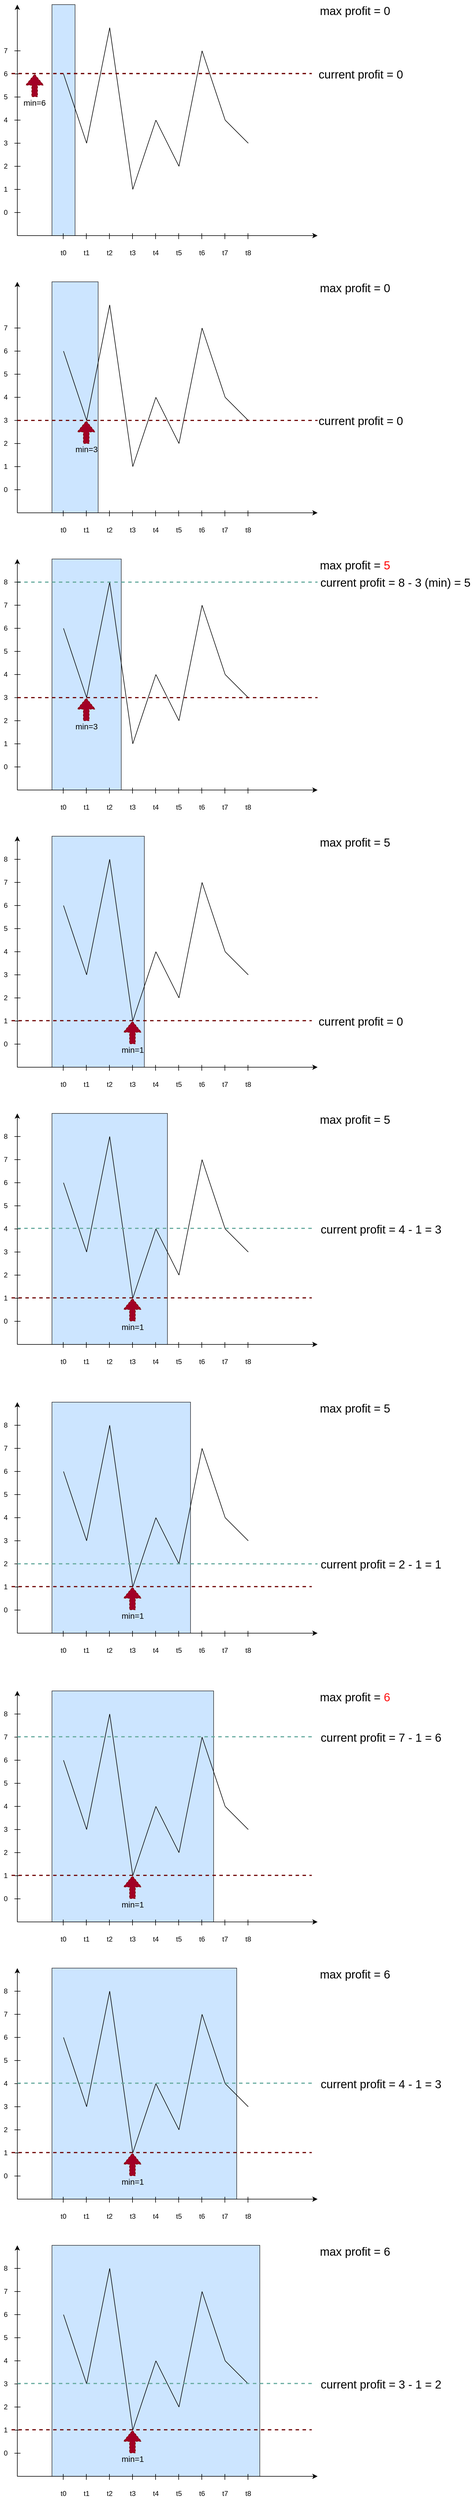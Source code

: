 <mxfile version="13.0.1" type="device" pages="2"><diagram id="8xNJcGH7LJ6VBJMcWNB1" name="Chart-line"><mxGraphModel dx="1332" dy="983" grid="1" gridSize="10" guides="1" tooltips="1" connect="1" arrows="1" fold="1" page="1" pageScale="1" pageWidth="850" pageHeight="1100" math="0" shadow="0"><root><mxCell id="fYGW_lisc1KZmOqY4fdW-0"/><mxCell id="fYGW_lisc1KZmOqY4fdW-1" parent="fYGW_lisc1KZmOqY4fdW-0"/><mxCell id="_vM_vrMB1D9UrAJWaW0U-258" value="" style="rounded=0;whiteSpace=wrap;html=1;fillColor=#cce5ff;fontSize=20;align=left;strokeColor=#36393d;" parent="fYGW_lisc1KZmOqY4fdW-1" vertex="1"><mxGeometry x="220" y="520" width="80" height="400" as="geometry"/></mxCell><mxCell id="_vM_vrMB1D9UrAJWaW0U-253" value="" style="rounded=0;whiteSpace=wrap;html=1;fillColor=#cce5ff;fontSize=20;align=left;strokeColor=#36393d;" parent="fYGW_lisc1KZmOqY4fdW-1" vertex="1"><mxGeometry x="220" y="40" width="40" height="400" as="geometry"/></mxCell><mxCell id="_vM_vrMB1D9UrAJWaW0U-50" value="" style="endArrow=none;html=1;" parent="fYGW_lisc1KZmOqY4fdW-1" edge="1"><mxGeometry width="50" height="50" relative="1" as="geometry"><mxPoint x="240" y="160" as="sourcePoint"/><mxPoint x="280" y="280" as="targetPoint"/></mxGeometry></mxCell><mxCell id="_vM_vrMB1D9UrAJWaW0U-51" value="" style="endArrow=none;html=1;" parent="fYGW_lisc1KZmOqY4fdW-1" edge="1"><mxGeometry width="50" height="50" relative="1" as="geometry"><mxPoint x="280" y="280" as="sourcePoint"/><mxPoint x="320" y="80" as="targetPoint"/></mxGeometry></mxCell><mxCell id="_vM_vrMB1D9UrAJWaW0U-52" value="" style="endArrow=none;html=1;" parent="fYGW_lisc1KZmOqY4fdW-1" edge="1"><mxGeometry width="50" height="50" relative="1" as="geometry"><mxPoint x="320" y="80" as="sourcePoint"/><mxPoint x="360" y="360" as="targetPoint"/></mxGeometry></mxCell><mxCell id="_vM_vrMB1D9UrAJWaW0U-53" value="" style="endArrow=none;html=1;" parent="fYGW_lisc1KZmOqY4fdW-1" edge="1"><mxGeometry width="50" height="50" relative="1" as="geometry"><mxPoint x="360" y="360" as="sourcePoint"/><mxPoint x="400" y="240" as="targetPoint"/></mxGeometry></mxCell><mxCell id="_vM_vrMB1D9UrAJWaW0U-54" value="" style="endArrow=none;html=1;" parent="fYGW_lisc1KZmOqY4fdW-1" edge="1"><mxGeometry width="50" height="50" relative="1" as="geometry"><mxPoint x="400" y="240" as="sourcePoint"/><mxPoint x="440" y="320" as="targetPoint"/></mxGeometry></mxCell><mxCell id="_vM_vrMB1D9UrAJWaW0U-55" value="" style="endArrow=none;html=1;" parent="fYGW_lisc1KZmOqY4fdW-1" edge="1"><mxGeometry width="50" height="50" relative="1" as="geometry"><mxPoint x="440" y="320" as="sourcePoint"/><mxPoint x="480" y="120" as="targetPoint"/></mxGeometry></mxCell><mxCell id="_vM_vrMB1D9UrAJWaW0U-56" value="" style="endArrow=none;html=1;" parent="fYGW_lisc1KZmOqY4fdW-1" edge="1"><mxGeometry width="50" height="50" relative="1" as="geometry"><mxPoint x="480" y="120" as="sourcePoint"/><mxPoint x="520.0" y="240" as="targetPoint"/></mxGeometry></mxCell><mxCell id="_vM_vrMB1D9UrAJWaW0U-57" value="" style="endArrow=none;html=1;" parent="fYGW_lisc1KZmOqY4fdW-1" edge="1"><mxGeometry width="50" height="50" relative="1" as="geometry"><mxPoint x="520.0" y="240" as="sourcePoint"/><mxPoint x="560.0" y="280" as="targetPoint"/></mxGeometry></mxCell><mxCell id="_vM_vrMB1D9UrAJWaW0U-58" value="" style="endArrow=classic;html=1;endFill=1;" parent="fYGW_lisc1KZmOqY4fdW-1" edge="1"><mxGeometry width="50" height="50" relative="1" as="geometry"><mxPoint x="160" y="440" as="sourcePoint"/><mxPoint x="160" y="40" as="targetPoint"/></mxGeometry></mxCell><mxCell id="_vM_vrMB1D9UrAJWaW0U-59" value="" style="endArrow=classic;html=1;endFill=1;" parent="fYGW_lisc1KZmOqY4fdW-1" edge="1"><mxGeometry width="50" height="50" relative="1" as="geometry"><mxPoint x="160" y="440" as="sourcePoint"/><mxPoint x="680.0" y="440" as="targetPoint"/></mxGeometry></mxCell><mxCell id="_vM_vrMB1D9UrAJWaW0U-60" value="t0" style="text;html=1;strokeColor=none;fillColor=none;align=center;verticalAlign=middle;whiteSpace=wrap;rounded=0;" parent="fYGW_lisc1KZmOqY4fdW-1" vertex="1"><mxGeometry x="230" y="460" width="20" height="20" as="geometry"/></mxCell><mxCell id="_vM_vrMB1D9UrAJWaW0U-61" value="t1" style="text;html=1;strokeColor=none;fillColor=none;align=center;verticalAlign=middle;whiteSpace=wrap;rounded=0;" parent="fYGW_lisc1KZmOqY4fdW-1" vertex="1"><mxGeometry x="270" y="460" width="20" height="20" as="geometry"/></mxCell><mxCell id="_vM_vrMB1D9UrAJWaW0U-62" value="t2" style="text;html=1;strokeColor=none;fillColor=none;align=center;verticalAlign=middle;whiteSpace=wrap;rounded=0;" parent="fYGW_lisc1KZmOqY4fdW-1" vertex="1"><mxGeometry x="310" y="460" width="20" height="20" as="geometry"/></mxCell><mxCell id="_vM_vrMB1D9UrAJWaW0U-63" value="t3" style="text;html=1;strokeColor=none;fillColor=none;align=center;verticalAlign=middle;whiteSpace=wrap;rounded=0;" parent="fYGW_lisc1KZmOqY4fdW-1" vertex="1"><mxGeometry x="350" y="460" width="20" height="20" as="geometry"/></mxCell><mxCell id="_vM_vrMB1D9UrAJWaW0U-64" value="t4" style="text;html=1;strokeColor=none;fillColor=none;align=center;verticalAlign=middle;whiteSpace=wrap;rounded=0;" parent="fYGW_lisc1KZmOqY4fdW-1" vertex="1"><mxGeometry x="390" y="460" width="20" height="20" as="geometry"/></mxCell><mxCell id="_vM_vrMB1D9UrAJWaW0U-65" value="t5" style="text;html=1;strokeColor=none;fillColor=none;align=center;verticalAlign=middle;whiteSpace=wrap;rounded=0;" parent="fYGW_lisc1KZmOqY4fdW-1" vertex="1"><mxGeometry x="430" y="460" width="20" height="20" as="geometry"/></mxCell><mxCell id="_vM_vrMB1D9UrAJWaW0U-66" value="t6" style="text;html=1;strokeColor=none;fillColor=none;align=center;verticalAlign=middle;whiteSpace=wrap;rounded=0;" parent="fYGW_lisc1KZmOqY4fdW-1" vertex="1"><mxGeometry x="470" y="460" width="20" height="20" as="geometry"/></mxCell><mxCell id="_vM_vrMB1D9UrAJWaW0U-67" value="t7" style="text;html=1;strokeColor=none;fillColor=none;align=center;verticalAlign=middle;whiteSpace=wrap;rounded=0;" parent="fYGW_lisc1KZmOqY4fdW-1" vertex="1"><mxGeometry x="510" y="460" width="20" height="20" as="geometry"/></mxCell><mxCell id="_vM_vrMB1D9UrAJWaW0U-68" value="t8" style="text;html=1;strokeColor=none;fillColor=none;align=center;verticalAlign=middle;whiteSpace=wrap;rounded=0;" parent="fYGW_lisc1KZmOqY4fdW-1" vertex="1"><mxGeometry x="550" y="460" width="20" height="20" as="geometry"/></mxCell><mxCell id="_vM_vrMB1D9UrAJWaW0U-69" value="" style="endArrow=none;html=1;" parent="fYGW_lisc1KZmOqY4fdW-1" edge="1"><mxGeometry width="50" height="50" relative="1" as="geometry"><mxPoint x="239.5" y="446" as="sourcePoint"/><mxPoint x="239.5" y="436" as="targetPoint"/></mxGeometry></mxCell><mxCell id="_vM_vrMB1D9UrAJWaW0U-70" value="" style="endArrow=none;html=1;" parent="fYGW_lisc1KZmOqY4fdW-1" edge="1"><mxGeometry width="50" height="50" relative="1" as="geometry"><mxPoint x="279.5" y="446" as="sourcePoint"/><mxPoint x="279.5" y="436" as="targetPoint"/></mxGeometry></mxCell><mxCell id="_vM_vrMB1D9UrAJWaW0U-71" value="" style="endArrow=none;html=1;" parent="fYGW_lisc1KZmOqY4fdW-1" edge="1"><mxGeometry width="50" height="50" relative="1" as="geometry"><mxPoint x="319.5" y="446" as="sourcePoint"/><mxPoint x="319.5" y="436" as="targetPoint"/></mxGeometry></mxCell><mxCell id="_vM_vrMB1D9UrAJWaW0U-72" value="" style="endArrow=none;html=1;" parent="fYGW_lisc1KZmOqY4fdW-1" edge="1"><mxGeometry width="50" height="50" relative="1" as="geometry"><mxPoint x="359.5" y="446" as="sourcePoint"/><mxPoint x="359.5" y="436" as="targetPoint"/></mxGeometry></mxCell><mxCell id="_vM_vrMB1D9UrAJWaW0U-73" value="" style="endArrow=none;html=1;" parent="fYGW_lisc1KZmOqY4fdW-1" edge="1"><mxGeometry width="50" height="50" relative="1" as="geometry"><mxPoint x="399.5" y="446" as="sourcePoint"/><mxPoint x="399.5" y="436" as="targetPoint"/></mxGeometry></mxCell><mxCell id="_vM_vrMB1D9UrAJWaW0U-74" value="" style="endArrow=none;html=1;" parent="fYGW_lisc1KZmOqY4fdW-1" edge="1"><mxGeometry width="50" height="50" relative="1" as="geometry"><mxPoint x="439.5" y="446" as="sourcePoint"/><mxPoint x="439.5" y="436" as="targetPoint"/></mxGeometry></mxCell><mxCell id="_vM_vrMB1D9UrAJWaW0U-75" value="" style="endArrow=none;html=1;" parent="fYGW_lisc1KZmOqY4fdW-1" edge="1"><mxGeometry width="50" height="50" relative="1" as="geometry"><mxPoint x="479.5" y="446" as="sourcePoint"/><mxPoint x="479.5" y="436" as="targetPoint"/></mxGeometry></mxCell><mxCell id="_vM_vrMB1D9UrAJWaW0U-76" value="" style="endArrow=none;html=1;" parent="fYGW_lisc1KZmOqY4fdW-1" edge="1"><mxGeometry width="50" height="50" relative="1" as="geometry"><mxPoint x="519.5" y="446" as="sourcePoint"/><mxPoint x="519.5" y="436" as="targetPoint"/></mxGeometry></mxCell><mxCell id="_vM_vrMB1D9UrAJWaW0U-77" value="" style="endArrow=none;html=1;" parent="fYGW_lisc1KZmOqY4fdW-1" edge="1"><mxGeometry width="50" height="50" relative="1" as="geometry"><mxPoint x="559.5" y="446" as="sourcePoint"/><mxPoint x="559.5" y="436" as="targetPoint"/></mxGeometry></mxCell><mxCell id="_vM_vrMB1D9UrAJWaW0U-78" value="" style="endArrow=none;html=1;comic=0;" parent="fYGW_lisc1KZmOqY4fdW-1" edge="1"><mxGeometry width="50" height="50" relative="1" as="geometry"><mxPoint x="155" y="360" as="sourcePoint"/><mxPoint x="165.5" y="360" as="targetPoint"/></mxGeometry></mxCell><mxCell id="_vM_vrMB1D9UrAJWaW0U-79" value="" style="endArrow=none;html=1;comic=0;" parent="fYGW_lisc1KZmOqY4fdW-1" edge="1"><mxGeometry width="50" height="50" relative="1" as="geometry"><mxPoint x="155" y="320" as="sourcePoint"/><mxPoint x="165.5" y="320" as="targetPoint"/></mxGeometry></mxCell><mxCell id="_vM_vrMB1D9UrAJWaW0U-80" value="" style="endArrow=none;html=1;comic=0;" parent="fYGW_lisc1KZmOqY4fdW-1" edge="1"><mxGeometry width="50" height="50" relative="1" as="geometry"><mxPoint x="155" y="280" as="sourcePoint"/><mxPoint x="165.5" y="280" as="targetPoint"/></mxGeometry></mxCell><mxCell id="_vM_vrMB1D9UrAJWaW0U-81" value="" style="endArrow=none;html=1;comic=0;" parent="fYGW_lisc1KZmOqY4fdW-1" edge="1"><mxGeometry width="50" height="50" relative="1" as="geometry"><mxPoint x="155" y="240" as="sourcePoint"/><mxPoint x="165.5" y="240" as="targetPoint"/></mxGeometry></mxCell><mxCell id="_vM_vrMB1D9UrAJWaW0U-82" value="" style="endArrow=none;html=1;comic=0;" parent="fYGW_lisc1KZmOqY4fdW-1" edge="1"><mxGeometry width="50" height="50" relative="1" as="geometry"><mxPoint x="155" y="200" as="sourcePoint"/><mxPoint x="165.5" y="200" as="targetPoint"/></mxGeometry></mxCell><mxCell id="_vM_vrMB1D9UrAJWaW0U-83" value="" style="endArrow=none;html=1;comic=0;" parent="fYGW_lisc1KZmOqY4fdW-1" edge="1"><mxGeometry width="50" height="50" relative="1" as="geometry"><mxPoint x="155" y="160" as="sourcePoint"/><mxPoint x="165.5" y="160" as="targetPoint"/></mxGeometry></mxCell><mxCell id="_vM_vrMB1D9UrAJWaW0U-84" value="" style="endArrow=none;html=1;comic=0;" parent="fYGW_lisc1KZmOqY4fdW-1" edge="1"><mxGeometry width="50" height="50" relative="1" as="geometry"><mxPoint x="155" y="120" as="sourcePoint"/><mxPoint x="165.5" y="120" as="targetPoint"/></mxGeometry></mxCell><mxCell id="_vM_vrMB1D9UrAJWaW0U-85" value="1" style="text;html=1;strokeColor=none;fillColor=none;align=center;verticalAlign=middle;whiteSpace=wrap;rounded=0;" parent="fYGW_lisc1KZmOqY4fdW-1" vertex="1"><mxGeometry x="130" y="350" width="20" height="20" as="geometry"/></mxCell><mxCell id="_vM_vrMB1D9UrAJWaW0U-86" value="" style="endArrow=none;html=1;comic=0;" parent="fYGW_lisc1KZmOqY4fdW-1" edge="1"><mxGeometry width="50" height="50" relative="1" as="geometry"><mxPoint x="155" y="400" as="sourcePoint"/><mxPoint x="165.5" y="400" as="targetPoint"/></mxGeometry></mxCell><mxCell id="_vM_vrMB1D9UrAJWaW0U-87" value="0" style="text;html=1;strokeColor=none;fillColor=none;align=center;verticalAlign=middle;whiteSpace=wrap;rounded=0;" parent="fYGW_lisc1KZmOqY4fdW-1" vertex="1"><mxGeometry x="130" y="390" width="20" height="20" as="geometry"/></mxCell><mxCell id="_vM_vrMB1D9UrAJWaW0U-88" value="2" style="text;html=1;strokeColor=none;fillColor=none;align=center;verticalAlign=middle;whiteSpace=wrap;rounded=0;" parent="fYGW_lisc1KZmOqY4fdW-1" vertex="1"><mxGeometry x="130" y="310" width="20" height="20" as="geometry"/></mxCell><mxCell id="_vM_vrMB1D9UrAJWaW0U-89" value="3" style="text;html=1;strokeColor=none;fillColor=none;align=center;verticalAlign=middle;whiteSpace=wrap;rounded=0;" parent="fYGW_lisc1KZmOqY4fdW-1" vertex="1"><mxGeometry x="130" y="270" width="20" height="20" as="geometry"/></mxCell><mxCell id="_vM_vrMB1D9UrAJWaW0U-90" value="4" style="text;html=1;strokeColor=none;fillColor=none;align=center;verticalAlign=middle;whiteSpace=wrap;rounded=0;" parent="fYGW_lisc1KZmOqY4fdW-1" vertex="1"><mxGeometry x="130" y="230" width="20" height="20" as="geometry"/></mxCell><mxCell id="_vM_vrMB1D9UrAJWaW0U-91" value="5" style="text;html=1;strokeColor=none;fillColor=none;align=center;verticalAlign=middle;whiteSpace=wrap;rounded=0;" parent="fYGW_lisc1KZmOqY4fdW-1" vertex="1"><mxGeometry x="130" y="190" width="20" height="20" as="geometry"/></mxCell><mxCell id="_vM_vrMB1D9UrAJWaW0U-92" value="6" style="text;html=1;strokeColor=none;fillColor=none;align=center;verticalAlign=middle;whiteSpace=wrap;rounded=0;" parent="fYGW_lisc1KZmOqY4fdW-1" vertex="1"><mxGeometry x="130" y="150" width="20" height="20" as="geometry"/></mxCell><mxCell id="_vM_vrMB1D9UrAJWaW0U-93" value="7" style="text;html=1;strokeColor=none;fillColor=none;align=center;verticalAlign=middle;whiteSpace=wrap;rounded=0;" parent="fYGW_lisc1KZmOqY4fdW-1" vertex="1"><mxGeometry x="130" y="110" width="20" height="20" as="geometry"/></mxCell><mxCell id="_vM_vrMB1D9UrAJWaW0U-94" value="" style="endArrow=none;dashed=1;html=1;fillColor=#a20025;strokeColor=#6F0000;strokeWidth=2;" parent="fYGW_lisc1KZmOqY4fdW-1" edge="1"><mxGeometry width="50" height="50" relative="1" as="geometry"><mxPoint x="150" y="159.41" as="sourcePoint"/><mxPoint x="670.0" y="159.41" as="targetPoint"/></mxGeometry></mxCell><mxCell id="_vM_vrMB1D9UrAJWaW0U-95" value="" style="shape=flexArrow;endArrow=classic;html=1;dashed=1;fillColor=#a20025;strokeColor=#6F0000;" parent="fYGW_lisc1KZmOqY4fdW-1" edge="1"><mxGeometry width="50" height="50" relative="1" as="geometry"><mxPoint x="190.0" y="200" as="sourcePoint"/><mxPoint x="190.0" y="160" as="targetPoint"/></mxGeometry></mxCell><mxCell id="_vM_vrMB1D9UrAJWaW0U-96" value="" style="endArrow=none;dashed=1;html=1;fillColor=#a20025;strokeColor=#6F0000;strokeWidth=2;" parent="fYGW_lisc1KZmOqY4fdW-1" edge="1"><mxGeometry width="50" height="50" relative="1" as="geometry"><mxPoint x="150" y="159.41" as="sourcePoint"/><mxPoint x="670.0" y="159.41" as="targetPoint"/></mxGeometry></mxCell><mxCell id="_vM_vrMB1D9UrAJWaW0U-101" value="current profit = 0" style="text;html=1;strokeColor=none;fillColor=none;align=center;verticalAlign=middle;whiteSpace=wrap;rounded=0;fontSize=20;fontColor=#000000;" parent="fYGW_lisc1KZmOqY4fdW-1" vertex="1"><mxGeometry x="680" y="150" width="150" height="20" as="geometry"/></mxCell><mxCell id="_vM_vrMB1D9UrAJWaW0U-203" value="" style="endArrow=none;html=1;" parent="fYGW_lisc1KZmOqY4fdW-1" edge="1"><mxGeometry width="50" height="50" relative="1" as="geometry"><mxPoint x="240" y="640" as="sourcePoint"/><mxPoint x="280" y="760" as="targetPoint"/></mxGeometry></mxCell><mxCell id="_vM_vrMB1D9UrAJWaW0U-204" value="" style="endArrow=none;html=1;" parent="fYGW_lisc1KZmOqY4fdW-1" edge="1"><mxGeometry width="50" height="50" relative="1" as="geometry"><mxPoint x="280" y="760" as="sourcePoint"/><mxPoint x="320" y="560" as="targetPoint"/></mxGeometry></mxCell><mxCell id="_vM_vrMB1D9UrAJWaW0U-205" value="" style="endArrow=none;html=1;" parent="fYGW_lisc1KZmOqY4fdW-1" edge="1"><mxGeometry width="50" height="50" relative="1" as="geometry"><mxPoint x="320" y="560" as="sourcePoint"/><mxPoint x="360" y="840" as="targetPoint"/></mxGeometry></mxCell><mxCell id="_vM_vrMB1D9UrAJWaW0U-206" value="" style="endArrow=none;html=1;" parent="fYGW_lisc1KZmOqY4fdW-1" edge="1"><mxGeometry width="50" height="50" relative="1" as="geometry"><mxPoint x="360" y="840" as="sourcePoint"/><mxPoint x="400" y="720" as="targetPoint"/></mxGeometry></mxCell><mxCell id="_vM_vrMB1D9UrAJWaW0U-207" value="" style="endArrow=none;html=1;" parent="fYGW_lisc1KZmOqY4fdW-1" edge="1"><mxGeometry width="50" height="50" relative="1" as="geometry"><mxPoint x="400" y="720" as="sourcePoint"/><mxPoint x="440" y="800" as="targetPoint"/></mxGeometry></mxCell><mxCell id="_vM_vrMB1D9UrAJWaW0U-208" value="" style="endArrow=none;html=1;" parent="fYGW_lisc1KZmOqY4fdW-1" edge="1"><mxGeometry width="50" height="50" relative="1" as="geometry"><mxPoint x="440" y="800" as="sourcePoint"/><mxPoint x="480" y="600" as="targetPoint"/></mxGeometry></mxCell><mxCell id="_vM_vrMB1D9UrAJWaW0U-209" value="" style="endArrow=none;html=1;" parent="fYGW_lisc1KZmOqY4fdW-1" edge="1"><mxGeometry width="50" height="50" relative="1" as="geometry"><mxPoint x="480" y="600" as="sourcePoint"/><mxPoint x="520.0" y="720" as="targetPoint"/></mxGeometry></mxCell><mxCell id="_vM_vrMB1D9UrAJWaW0U-210" value="" style="endArrow=none;html=1;" parent="fYGW_lisc1KZmOqY4fdW-1" edge="1"><mxGeometry width="50" height="50" relative="1" as="geometry"><mxPoint x="520.0" y="720" as="sourcePoint"/><mxPoint x="560.0" y="760" as="targetPoint"/></mxGeometry></mxCell><mxCell id="_vM_vrMB1D9UrAJWaW0U-211" value="" style="endArrow=classic;html=1;endFill=1;" parent="fYGW_lisc1KZmOqY4fdW-1" edge="1"><mxGeometry width="50" height="50" relative="1" as="geometry"><mxPoint x="160" y="920" as="sourcePoint"/><mxPoint x="160" y="520" as="targetPoint"/></mxGeometry></mxCell><mxCell id="_vM_vrMB1D9UrAJWaW0U-212" value="" style="endArrow=classic;html=1;endFill=1;" parent="fYGW_lisc1KZmOqY4fdW-1" edge="1"><mxGeometry width="50" height="50" relative="1" as="geometry"><mxPoint x="160" y="920" as="sourcePoint"/><mxPoint x="680.0" y="920" as="targetPoint"/></mxGeometry></mxCell><mxCell id="_vM_vrMB1D9UrAJWaW0U-213" value="t0" style="text;html=1;strokeColor=none;fillColor=none;align=center;verticalAlign=middle;whiteSpace=wrap;rounded=0;" parent="fYGW_lisc1KZmOqY4fdW-1" vertex="1"><mxGeometry x="230" y="940" width="20" height="20" as="geometry"/></mxCell><mxCell id="_vM_vrMB1D9UrAJWaW0U-214" value="t1" style="text;html=1;strokeColor=none;fillColor=none;align=center;verticalAlign=middle;whiteSpace=wrap;rounded=0;" parent="fYGW_lisc1KZmOqY4fdW-1" vertex="1"><mxGeometry x="270" y="940" width="20" height="20" as="geometry"/></mxCell><mxCell id="_vM_vrMB1D9UrAJWaW0U-215" value="t2" style="text;html=1;strokeColor=none;fillColor=none;align=center;verticalAlign=middle;whiteSpace=wrap;rounded=0;" parent="fYGW_lisc1KZmOqY4fdW-1" vertex="1"><mxGeometry x="310" y="940" width="20" height="20" as="geometry"/></mxCell><mxCell id="_vM_vrMB1D9UrAJWaW0U-216" value="t3" style="text;html=1;strokeColor=none;fillColor=none;align=center;verticalAlign=middle;whiteSpace=wrap;rounded=0;" parent="fYGW_lisc1KZmOqY4fdW-1" vertex="1"><mxGeometry x="350" y="940" width="20" height="20" as="geometry"/></mxCell><mxCell id="_vM_vrMB1D9UrAJWaW0U-217" value="t4" style="text;html=1;strokeColor=none;fillColor=none;align=center;verticalAlign=middle;whiteSpace=wrap;rounded=0;" parent="fYGW_lisc1KZmOqY4fdW-1" vertex="1"><mxGeometry x="390" y="940" width="20" height="20" as="geometry"/></mxCell><mxCell id="_vM_vrMB1D9UrAJWaW0U-218" value="t5" style="text;html=1;strokeColor=none;fillColor=none;align=center;verticalAlign=middle;whiteSpace=wrap;rounded=0;" parent="fYGW_lisc1KZmOqY4fdW-1" vertex="1"><mxGeometry x="430" y="940" width="20" height="20" as="geometry"/></mxCell><mxCell id="_vM_vrMB1D9UrAJWaW0U-219" value="t6" style="text;html=1;strokeColor=none;fillColor=none;align=center;verticalAlign=middle;whiteSpace=wrap;rounded=0;" parent="fYGW_lisc1KZmOqY4fdW-1" vertex="1"><mxGeometry x="470" y="940" width="20" height="20" as="geometry"/></mxCell><mxCell id="_vM_vrMB1D9UrAJWaW0U-220" value="t7" style="text;html=1;strokeColor=none;fillColor=none;align=center;verticalAlign=middle;whiteSpace=wrap;rounded=0;" parent="fYGW_lisc1KZmOqY4fdW-1" vertex="1"><mxGeometry x="510" y="940" width="20" height="20" as="geometry"/></mxCell><mxCell id="_vM_vrMB1D9UrAJWaW0U-221" value="t8" style="text;html=1;strokeColor=none;fillColor=none;align=center;verticalAlign=middle;whiteSpace=wrap;rounded=0;" parent="fYGW_lisc1KZmOqY4fdW-1" vertex="1"><mxGeometry x="550" y="940" width="20" height="20" as="geometry"/></mxCell><mxCell id="_vM_vrMB1D9UrAJWaW0U-222" value="" style="endArrow=none;html=1;" parent="fYGW_lisc1KZmOqY4fdW-1" edge="1"><mxGeometry width="50" height="50" relative="1" as="geometry"><mxPoint x="239.5" y="926" as="sourcePoint"/><mxPoint x="239.5" y="916" as="targetPoint"/></mxGeometry></mxCell><mxCell id="_vM_vrMB1D9UrAJWaW0U-223" value="" style="endArrow=none;html=1;" parent="fYGW_lisc1KZmOqY4fdW-1" edge="1"><mxGeometry width="50" height="50" relative="1" as="geometry"><mxPoint x="279.5" y="926" as="sourcePoint"/><mxPoint x="279.5" y="916" as="targetPoint"/></mxGeometry></mxCell><mxCell id="_vM_vrMB1D9UrAJWaW0U-224" value="" style="endArrow=none;html=1;" parent="fYGW_lisc1KZmOqY4fdW-1" edge="1"><mxGeometry width="50" height="50" relative="1" as="geometry"><mxPoint x="319.5" y="926" as="sourcePoint"/><mxPoint x="319.5" y="916" as="targetPoint"/></mxGeometry></mxCell><mxCell id="_vM_vrMB1D9UrAJWaW0U-225" value="" style="endArrow=none;html=1;" parent="fYGW_lisc1KZmOqY4fdW-1" edge="1"><mxGeometry width="50" height="50" relative="1" as="geometry"><mxPoint x="359.5" y="926" as="sourcePoint"/><mxPoint x="359.5" y="916" as="targetPoint"/></mxGeometry></mxCell><mxCell id="_vM_vrMB1D9UrAJWaW0U-226" value="" style="endArrow=none;html=1;" parent="fYGW_lisc1KZmOqY4fdW-1" edge="1"><mxGeometry width="50" height="50" relative="1" as="geometry"><mxPoint x="399.5" y="926" as="sourcePoint"/><mxPoint x="399.5" y="916" as="targetPoint"/></mxGeometry></mxCell><mxCell id="_vM_vrMB1D9UrAJWaW0U-227" value="" style="endArrow=none;html=1;" parent="fYGW_lisc1KZmOqY4fdW-1" edge="1"><mxGeometry width="50" height="50" relative="1" as="geometry"><mxPoint x="439.5" y="926" as="sourcePoint"/><mxPoint x="439.5" y="916" as="targetPoint"/></mxGeometry></mxCell><mxCell id="_vM_vrMB1D9UrAJWaW0U-228" value="" style="endArrow=none;html=1;" parent="fYGW_lisc1KZmOqY4fdW-1" edge="1"><mxGeometry width="50" height="50" relative="1" as="geometry"><mxPoint x="479.5" y="926" as="sourcePoint"/><mxPoint x="479.5" y="916" as="targetPoint"/></mxGeometry></mxCell><mxCell id="_vM_vrMB1D9UrAJWaW0U-229" value="" style="endArrow=none;html=1;" parent="fYGW_lisc1KZmOqY4fdW-1" edge="1"><mxGeometry width="50" height="50" relative="1" as="geometry"><mxPoint x="519.5" y="926" as="sourcePoint"/><mxPoint x="519.5" y="916" as="targetPoint"/></mxGeometry></mxCell><mxCell id="_vM_vrMB1D9UrAJWaW0U-230" value="" style="endArrow=none;html=1;" parent="fYGW_lisc1KZmOqY4fdW-1" edge="1"><mxGeometry width="50" height="50" relative="1" as="geometry"><mxPoint x="559.5" y="926" as="sourcePoint"/><mxPoint x="559.5" y="916" as="targetPoint"/></mxGeometry></mxCell><mxCell id="_vM_vrMB1D9UrAJWaW0U-231" value="" style="endArrow=none;html=1;comic=0;" parent="fYGW_lisc1KZmOqY4fdW-1" edge="1"><mxGeometry width="50" height="50" relative="1" as="geometry"><mxPoint x="155" y="840" as="sourcePoint"/><mxPoint x="165.5" y="840" as="targetPoint"/></mxGeometry></mxCell><mxCell id="_vM_vrMB1D9UrAJWaW0U-232" value="" style="endArrow=none;html=1;comic=0;" parent="fYGW_lisc1KZmOqY4fdW-1" edge="1"><mxGeometry width="50" height="50" relative="1" as="geometry"><mxPoint x="155" y="800" as="sourcePoint"/><mxPoint x="165.5" y="800" as="targetPoint"/></mxGeometry></mxCell><mxCell id="_vM_vrMB1D9UrAJWaW0U-233" value="" style="endArrow=none;html=1;comic=0;" parent="fYGW_lisc1KZmOqY4fdW-1" edge="1"><mxGeometry width="50" height="50" relative="1" as="geometry"><mxPoint x="155" y="760" as="sourcePoint"/><mxPoint x="165.5" y="760" as="targetPoint"/></mxGeometry></mxCell><mxCell id="_vM_vrMB1D9UrAJWaW0U-234" value="" style="endArrow=none;html=1;comic=0;" parent="fYGW_lisc1KZmOqY4fdW-1" edge="1"><mxGeometry width="50" height="50" relative="1" as="geometry"><mxPoint x="155" y="720" as="sourcePoint"/><mxPoint x="165.5" y="720" as="targetPoint"/></mxGeometry></mxCell><mxCell id="_vM_vrMB1D9UrAJWaW0U-235" value="" style="endArrow=none;html=1;comic=0;" parent="fYGW_lisc1KZmOqY4fdW-1" edge="1"><mxGeometry width="50" height="50" relative="1" as="geometry"><mxPoint x="155" y="680" as="sourcePoint"/><mxPoint x="165.5" y="680" as="targetPoint"/></mxGeometry></mxCell><mxCell id="_vM_vrMB1D9UrAJWaW0U-236" value="" style="endArrow=none;html=1;comic=0;" parent="fYGW_lisc1KZmOqY4fdW-1" edge="1"><mxGeometry width="50" height="50" relative="1" as="geometry"><mxPoint x="155" y="640" as="sourcePoint"/><mxPoint x="165.5" y="640" as="targetPoint"/></mxGeometry></mxCell><mxCell id="_vM_vrMB1D9UrAJWaW0U-237" value="" style="endArrow=none;html=1;comic=0;" parent="fYGW_lisc1KZmOqY4fdW-1" edge="1"><mxGeometry width="50" height="50" relative="1" as="geometry"><mxPoint x="155" y="600" as="sourcePoint"/><mxPoint x="165.5" y="600" as="targetPoint"/></mxGeometry></mxCell><mxCell id="_vM_vrMB1D9UrAJWaW0U-238" value="1" style="text;html=1;strokeColor=none;fillColor=none;align=center;verticalAlign=middle;whiteSpace=wrap;rounded=0;" parent="fYGW_lisc1KZmOqY4fdW-1" vertex="1"><mxGeometry x="130" y="830" width="20" height="20" as="geometry"/></mxCell><mxCell id="_vM_vrMB1D9UrAJWaW0U-239" value="" style="endArrow=none;html=1;comic=0;" parent="fYGW_lisc1KZmOqY4fdW-1" edge="1"><mxGeometry width="50" height="50" relative="1" as="geometry"><mxPoint x="155" y="880" as="sourcePoint"/><mxPoint x="165.5" y="880" as="targetPoint"/></mxGeometry></mxCell><mxCell id="_vM_vrMB1D9UrAJWaW0U-240" value="0" style="text;html=1;strokeColor=none;fillColor=none;align=center;verticalAlign=middle;whiteSpace=wrap;rounded=0;" parent="fYGW_lisc1KZmOqY4fdW-1" vertex="1"><mxGeometry x="130" y="870" width="20" height="20" as="geometry"/></mxCell><mxCell id="_vM_vrMB1D9UrAJWaW0U-241" value="2" style="text;html=1;strokeColor=none;fillColor=none;align=center;verticalAlign=middle;whiteSpace=wrap;rounded=0;" parent="fYGW_lisc1KZmOqY4fdW-1" vertex="1"><mxGeometry x="130" y="790" width="20" height="20" as="geometry"/></mxCell><mxCell id="_vM_vrMB1D9UrAJWaW0U-242" value="3" style="text;html=1;strokeColor=none;fillColor=none;align=center;verticalAlign=middle;whiteSpace=wrap;rounded=0;" parent="fYGW_lisc1KZmOqY4fdW-1" vertex="1"><mxGeometry x="130" y="750" width="20" height="20" as="geometry"/></mxCell><mxCell id="_vM_vrMB1D9UrAJWaW0U-243" value="4" style="text;html=1;strokeColor=none;fillColor=none;align=center;verticalAlign=middle;whiteSpace=wrap;rounded=0;" parent="fYGW_lisc1KZmOqY4fdW-1" vertex="1"><mxGeometry x="130" y="710" width="20" height="20" as="geometry"/></mxCell><mxCell id="_vM_vrMB1D9UrAJWaW0U-244" value="5" style="text;html=1;strokeColor=none;fillColor=none;align=center;verticalAlign=middle;whiteSpace=wrap;rounded=0;" parent="fYGW_lisc1KZmOqY4fdW-1" vertex="1"><mxGeometry x="130" y="670" width="20" height="20" as="geometry"/></mxCell><mxCell id="_vM_vrMB1D9UrAJWaW0U-245" value="6" style="text;html=1;strokeColor=none;fillColor=none;align=center;verticalAlign=middle;whiteSpace=wrap;rounded=0;" parent="fYGW_lisc1KZmOqY4fdW-1" vertex="1"><mxGeometry x="130" y="630" width="20" height="20" as="geometry"/></mxCell><mxCell id="_vM_vrMB1D9UrAJWaW0U-246" value="7" style="text;html=1;strokeColor=none;fillColor=none;align=center;verticalAlign=middle;whiteSpace=wrap;rounded=0;" parent="fYGW_lisc1KZmOqY4fdW-1" vertex="1"><mxGeometry x="130" y="590" width="20" height="20" as="geometry"/></mxCell><mxCell id="_vM_vrMB1D9UrAJWaW0U-247" value="" style="endArrow=none;dashed=1;html=1;fillColor=#a20025;strokeColor=#6F0000;strokeWidth=2;" parent="fYGW_lisc1KZmOqY4fdW-1" edge="1"><mxGeometry width="50" height="50" relative="1" as="geometry"><mxPoint x="160" y="760" as="sourcePoint"/><mxPoint x="680.0" y="760" as="targetPoint"/></mxGeometry></mxCell><mxCell id="_vM_vrMB1D9UrAJWaW0U-248" value="" style="shape=flexArrow;endArrow=classic;html=1;dashed=1;fillColor=#a20025;strokeColor=#6F0000;" parent="fYGW_lisc1KZmOqY4fdW-1" edge="1"><mxGeometry width="50" height="50" relative="1" as="geometry"><mxPoint x="279.41" y="800.5" as="sourcePoint"/><mxPoint x="279.41" y="760.5" as="targetPoint"/></mxGeometry></mxCell><mxCell id="_vM_vrMB1D9UrAJWaW0U-257" value="min=6" style="text;html=1;strokeColor=none;fillColor=none;align=center;verticalAlign=middle;whiteSpace=wrap;rounded=0;fontSize=14;fontColor=#000000;" parent="fYGW_lisc1KZmOqY4fdW-1" vertex="1"><mxGeometry x="160" y="200" width="60" height="20" as="geometry"/></mxCell><mxCell id="_vM_vrMB1D9UrAJWaW0U-259" value="min=3" style="text;html=1;strokeColor=none;fillColor=none;align=center;verticalAlign=middle;whiteSpace=wrap;rounded=0;fontSize=14;fontColor=#000000;" parent="fYGW_lisc1KZmOqY4fdW-1" vertex="1"><mxGeometry x="260" y="800" width="40" height="20" as="geometry"/></mxCell><mxCell id="_vM_vrMB1D9UrAJWaW0U-260" value="current profit = 0" style="text;html=1;strokeColor=none;fillColor=none;align=center;verticalAlign=middle;whiteSpace=wrap;rounded=0;fontSize=20;fontColor=#000000;" parent="fYGW_lisc1KZmOqY4fdW-1" vertex="1"><mxGeometry x="680" y="750" width="150" height="20" as="geometry"/></mxCell><mxCell id="_vM_vrMB1D9UrAJWaW0U-310" value="" style="rounded=0;whiteSpace=wrap;html=1;fillColor=#cce5ff;fontSize=20;align=left;strokeColor=#36393d;" parent="fYGW_lisc1KZmOqY4fdW-1" vertex="1"><mxGeometry x="220" y="1000" width="120" height="400" as="geometry"/></mxCell><mxCell id="_vM_vrMB1D9UrAJWaW0U-311" value="" style="endArrow=none;html=1;" parent="fYGW_lisc1KZmOqY4fdW-1" edge="1"><mxGeometry width="50" height="50" relative="1" as="geometry"><mxPoint x="240" y="1120" as="sourcePoint"/><mxPoint x="280" y="1240" as="targetPoint"/></mxGeometry></mxCell><mxCell id="_vM_vrMB1D9UrAJWaW0U-312" value="" style="endArrow=none;html=1;" parent="fYGW_lisc1KZmOqY4fdW-1" edge="1"><mxGeometry width="50" height="50" relative="1" as="geometry"><mxPoint x="280" y="1240" as="sourcePoint"/><mxPoint x="320" y="1040" as="targetPoint"/></mxGeometry></mxCell><mxCell id="_vM_vrMB1D9UrAJWaW0U-313" value="" style="endArrow=none;html=1;" parent="fYGW_lisc1KZmOqY4fdW-1" edge="1"><mxGeometry width="50" height="50" relative="1" as="geometry"><mxPoint x="320" y="1040" as="sourcePoint"/><mxPoint x="360" y="1320" as="targetPoint"/></mxGeometry></mxCell><mxCell id="_vM_vrMB1D9UrAJWaW0U-314" value="" style="endArrow=none;html=1;" parent="fYGW_lisc1KZmOqY4fdW-1" edge="1"><mxGeometry width="50" height="50" relative="1" as="geometry"><mxPoint x="360" y="1320" as="sourcePoint"/><mxPoint x="400" y="1200" as="targetPoint"/></mxGeometry></mxCell><mxCell id="_vM_vrMB1D9UrAJWaW0U-315" value="" style="endArrow=none;html=1;" parent="fYGW_lisc1KZmOqY4fdW-1" edge="1"><mxGeometry width="50" height="50" relative="1" as="geometry"><mxPoint x="400" y="1200" as="sourcePoint"/><mxPoint x="440" y="1280" as="targetPoint"/></mxGeometry></mxCell><mxCell id="_vM_vrMB1D9UrAJWaW0U-316" value="" style="endArrow=none;html=1;" parent="fYGW_lisc1KZmOqY4fdW-1" edge="1"><mxGeometry width="50" height="50" relative="1" as="geometry"><mxPoint x="440" y="1280" as="sourcePoint"/><mxPoint x="480" y="1080" as="targetPoint"/></mxGeometry></mxCell><mxCell id="_vM_vrMB1D9UrAJWaW0U-317" value="" style="endArrow=none;html=1;" parent="fYGW_lisc1KZmOqY4fdW-1" edge="1"><mxGeometry width="50" height="50" relative="1" as="geometry"><mxPoint x="480" y="1080" as="sourcePoint"/><mxPoint x="520.0" y="1200" as="targetPoint"/></mxGeometry></mxCell><mxCell id="_vM_vrMB1D9UrAJWaW0U-318" value="" style="endArrow=none;html=1;" parent="fYGW_lisc1KZmOqY4fdW-1" edge="1"><mxGeometry width="50" height="50" relative="1" as="geometry"><mxPoint x="520.0" y="1200" as="sourcePoint"/><mxPoint x="560.0" y="1240" as="targetPoint"/></mxGeometry></mxCell><mxCell id="_vM_vrMB1D9UrAJWaW0U-319" value="" style="endArrow=classic;html=1;endFill=1;" parent="fYGW_lisc1KZmOqY4fdW-1" edge="1"><mxGeometry width="50" height="50" relative="1" as="geometry"><mxPoint x="160" y="1400" as="sourcePoint"/><mxPoint x="160" y="1000" as="targetPoint"/></mxGeometry></mxCell><mxCell id="_vM_vrMB1D9UrAJWaW0U-320" value="" style="endArrow=classic;html=1;endFill=1;" parent="fYGW_lisc1KZmOqY4fdW-1" edge="1"><mxGeometry width="50" height="50" relative="1" as="geometry"><mxPoint x="160" y="1400" as="sourcePoint"/><mxPoint x="680.0" y="1400" as="targetPoint"/></mxGeometry></mxCell><mxCell id="_vM_vrMB1D9UrAJWaW0U-321" value="t0" style="text;html=1;strokeColor=none;fillColor=none;align=center;verticalAlign=middle;whiteSpace=wrap;rounded=0;" parent="fYGW_lisc1KZmOqY4fdW-1" vertex="1"><mxGeometry x="230" y="1420" width="20" height="20" as="geometry"/></mxCell><mxCell id="_vM_vrMB1D9UrAJWaW0U-322" value="t1" style="text;html=1;strokeColor=none;fillColor=none;align=center;verticalAlign=middle;whiteSpace=wrap;rounded=0;" parent="fYGW_lisc1KZmOqY4fdW-1" vertex="1"><mxGeometry x="270" y="1420" width="20" height="20" as="geometry"/></mxCell><mxCell id="_vM_vrMB1D9UrAJWaW0U-323" value="t2" style="text;html=1;strokeColor=none;fillColor=none;align=center;verticalAlign=middle;whiteSpace=wrap;rounded=0;" parent="fYGW_lisc1KZmOqY4fdW-1" vertex="1"><mxGeometry x="310" y="1420" width="20" height="20" as="geometry"/></mxCell><mxCell id="_vM_vrMB1D9UrAJWaW0U-324" value="t3" style="text;html=1;strokeColor=none;fillColor=none;align=center;verticalAlign=middle;whiteSpace=wrap;rounded=0;" parent="fYGW_lisc1KZmOqY4fdW-1" vertex="1"><mxGeometry x="350" y="1420" width="20" height="20" as="geometry"/></mxCell><mxCell id="_vM_vrMB1D9UrAJWaW0U-325" value="t4" style="text;html=1;strokeColor=none;fillColor=none;align=center;verticalAlign=middle;whiteSpace=wrap;rounded=0;" parent="fYGW_lisc1KZmOqY4fdW-1" vertex="1"><mxGeometry x="390" y="1420" width="20" height="20" as="geometry"/></mxCell><mxCell id="_vM_vrMB1D9UrAJWaW0U-326" value="t5" style="text;html=1;strokeColor=none;fillColor=none;align=center;verticalAlign=middle;whiteSpace=wrap;rounded=0;" parent="fYGW_lisc1KZmOqY4fdW-1" vertex="1"><mxGeometry x="430" y="1420" width="20" height="20" as="geometry"/></mxCell><mxCell id="_vM_vrMB1D9UrAJWaW0U-327" value="t6" style="text;html=1;strokeColor=none;fillColor=none;align=center;verticalAlign=middle;whiteSpace=wrap;rounded=0;" parent="fYGW_lisc1KZmOqY4fdW-1" vertex="1"><mxGeometry x="470" y="1420" width="20" height="20" as="geometry"/></mxCell><mxCell id="_vM_vrMB1D9UrAJWaW0U-328" value="t7" style="text;html=1;strokeColor=none;fillColor=none;align=center;verticalAlign=middle;whiteSpace=wrap;rounded=0;" parent="fYGW_lisc1KZmOqY4fdW-1" vertex="1"><mxGeometry x="510" y="1420" width="20" height="20" as="geometry"/></mxCell><mxCell id="_vM_vrMB1D9UrAJWaW0U-329" value="t8" style="text;html=1;strokeColor=none;fillColor=none;align=center;verticalAlign=middle;whiteSpace=wrap;rounded=0;" parent="fYGW_lisc1KZmOqY4fdW-1" vertex="1"><mxGeometry x="550" y="1420" width="20" height="20" as="geometry"/></mxCell><mxCell id="_vM_vrMB1D9UrAJWaW0U-330" value="" style="endArrow=none;html=1;" parent="fYGW_lisc1KZmOqY4fdW-1" edge="1"><mxGeometry width="50" height="50" relative="1" as="geometry"><mxPoint x="239.5" y="1406" as="sourcePoint"/><mxPoint x="239.5" y="1396" as="targetPoint"/></mxGeometry></mxCell><mxCell id="_vM_vrMB1D9UrAJWaW0U-331" value="" style="endArrow=none;html=1;" parent="fYGW_lisc1KZmOqY4fdW-1" edge="1"><mxGeometry width="50" height="50" relative="1" as="geometry"><mxPoint x="279.5" y="1406" as="sourcePoint"/><mxPoint x="279.5" y="1396" as="targetPoint"/></mxGeometry></mxCell><mxCell id="_vM_vrMB1D9UrAJWaW0U-332" value="" style="endArrow=none;html=1;" parent="fYGW_lisc1KZmOqY4fdW-1" edge="1"><mxGeometry width="50" height="50" relative="1" as="geometry"><mxPoint x="319.5" y="1406" as="sourcePoint"/><mxPoint x="319.5" y="1396" as="targetPoint"/></mxGeometry></mxCell><mxCell id="_vM_vrMB1D9UrAJWaW0U-333" value="" style="endArrow=none;html=1;" parent="fYGW_lisc1KZmOqY4fdW-1" edge="1"><mxGeometry width="50" height="50" relative="1" as="geometry"><mxPoint x="359.5" y="1406" as="sourcePoint"/><mxPoint x="359.5" y="1396" as="targetPoint"/></mxGeometry></mxCell><mxCell id="_vM_vrMB1D9UrAJWaW0U-334" value="" style="endArrow=none;html=1;" parent="fYGW_lisc1KZmOqY4fdW-1" edge="1"><mxGeometry width="50" height="50" relative="1" as="geometry"><mxPoint x="399.5" y="1406" as="sourcePoint"/><mxPoint x="399.5" y="1396" as="targetPoint"/></mxGeometry></mxCell><mxCell id="_vM_vrMB1D9UrAJWaW0U-335" value="" style="endArrow=none;html=1;" parent="fYGW_lisc1KZmOqY4fdW-1" edge="1"><mxGeometry width="50" height="50" relative="1" as="geometry"><mxPoint x="439.5" y="1406" as="sourcePoint"/><mxPoint x="439.5" y="1396" as="targetPoint"/></mxGeometry></mxCell><mxCell id="_vM_vrMB1D9UrAJWaW0U-336" value="" style="endArrow=none;html=1;" parent="fYGW_lisc1KZmOqY4fdW-1" edge="1"><mxGeometry width="50" height="50" relative="1" as="geometry"><mxPoint x="479.5" y="1406" as="sourcePoint"/><mxPoint x="479.5" y="1396" as="targetPoint"/></mxGeometry></mxCell><mxCell id="_vM_vrMB1D9UrAJWaW0U-337" value="" style="endArrow=none;html=1;" parent="fYGW_lisc1KZmOqY4fdW-1" edge="1"><mxGeometry width="50" height="50" relative="1" as="geometry"><mxPoint x="519.5" y="1406" as="sourcePoint"/><mxPoint x="519.5" y="1396" as="targetPoint"/></mxGeometry></mxCell><mxCell id="_vM_vrMB1D9UrAJWaW0U-338" value="" style="endArrow=none;html=1;" parent="fYGW_lisc1KZmOqY4fdW-1" edge="1"><mxGeometry width="50" height="50" relative="1" as="geometry"><mxPoint x="559.5" y="1406" as="sourcePoint"/><mxPoint x="559.5" y="1396" as="targetPoint"/></mxGeometry></mxCell><mxCell id="_vM_vrMB1D9UrAJWaW0U-339" value="" style="endArrow=none;html=1;comic=0;" parent="fYGW_lisc1KZmOqY4fdW-1" edge="1"><mxGeometry width="50" height="50" relative="1" as="geometry"><mxPoint x="155" y="1320" as="sourcePoint"/><mxPoint x="165.5" y="1320" as="targetPoint"/></mxGeometry></mxCell><mxCell id="_vM_vrMB1D9UrAJWaW0U-340" value="" style="endArrow=none;html=1;comic=0;" parent="fYGW_lisc1KZmOqY4fdW-1" edge="1"><mxGeometry width="50" height="50" relative="1" as="geometry"><mxPoint x="155" y="1280" as="sourcePoint"/><mxPoint x="165.5" y="1280" as="targetPoint"/></mxGeometry></mxCell><mxCell id="_vM_vrMB1D9UrAJWaW0U-341" value="" style="endArrow=none;html=1;comic=0;" parent="fYGW_lisc1KZmOqY4fdW-1" edge="1"><mxGeometry width="50" height="50" relative="1" as="geometry"><mxPoint x="155" y="1240" as="sourcePoint"/><mxPoint x="165.5" y="1240" as="targetPoint"/></mxGeometry></mxCell><mxCell id="_vM_vrMB1D9UrAJWaW0U-342" value="" style="endArrow=none;html=1;comic=0;" parent="fYGW_lisc1KZmOqY4fdW-1" edge="1"><mxGeometry width="50" height="50" relative="1" as="geometry"><mxPoint x="155" y="1200" as="sourcePoint"/><mxPoint x="165.5" y="1200" as="targetPoint"/></mxGeometry></mxCell><mxCell id="_vM_vrMB1D9UrAJWaW0U-343" value="" style="endArrow=none;html=1;comic=0;" parent="fYGW_lisc1KZmOqY4fdW-1" edge="1"><mxGeometry width="50" height="50" relative="1" as="geometry"><mxPoint x="155" y="1160" as="sourcePoint"/><mxPoint x="165.5" y="1160" as="targetPoint"/></mxGeometry></mxCell><mxCell id="_vM_vrMB1D9UrAJWaW0U-344" value="" style="endArrow=none;html=1;comic=0;" parent="fYGW_lisc1KZmOqY4fdW-1" edge="1"><mxGeometry width="50" height="50" relative="1" as="geometry"><mxPoint x="155" y="1120" as="sourcePoint"/><mxPoint x="165.5" y="1120" as="targetPoint"/></mxGeometry></mxCell><mxCell id="_vM_vrMB1D9UrAJWaW0U-345" value="" style="endArrow=none;html=1;comic=0;" parent="fYGW_lisc1KZmOqY4fdW-1" edge="1"><mxGeometry width="50" height="50" relative="1" as="geometry"><mxPoint x="155" y="1080" as="sourcePoint"/><mxPoint x="165.5" y="1080" as="targetPoint"/></mxGeometry></mxCell><mxCell id="_vM_vrMB1D9UrAJWaW0U-346" value="1" style="text;html=1;strokeColor=none;fillColor=none;align=center;verticalAlign=middle;whiteSpace=wrap;rounded=0;" parent="fYGW_lisc1KZmOqY4fdW-1" vertex="1"><mxGeometry x="130" y="1310" width="20" height="20" as="geometry"/></mxCell><mxCell id="_vM_vrMB1D9UrAJWaW0U-347" value="" style="endArrow=none;html=1;comic=0;" parent="fYGW_lisc1KZmOqY4fdW-1" edge="1"><mxGeometry width="50" height="50" relative="1" as="geometry"><mxPoint x="155" y="1360" as="sourcePoint"/><mxPoint x="165.5" y="1360" as="targetPoint"/></mxGeometry></mxCell><mxCell id="_vM_vrMB1D9UrAJWaW0U-348" value="0" style="text;html=1;strokeColor=none;fillColor=none;align=center;verticalAlign=middle;whiteSpace=wrap;rounded=0;" parent="fYGW_lisc1KZmOqY4fdW-1" vertex="1"><mxGeometry x="130" y="1350" width="20" height="20" as="geometry"/></mxCell><mxCell id="_vM_vrMB1D9UrAJWaW0U-349" value="2" style="text;html=1;strokeColor=none;fillColor=none;align=center;verticalAlign=middle;whiteSpace=wrap;rounded=0;" parent="fYGW_lisc1KZmOqY4fdW-1" vertex="1"><mxGeometry x="130" y="1270" width="20" height="20" as="geometry"/></mxCell><mxCell id="_vM_vrMB1D9UrAJWaW0U-350" value="3" style="text;html=1;strokeColor=none;fillColor=none;align=center;verticalAlign=middle;whiteSpace=wrap;rounded=0;" parent="fYGW_lisc1KZmOqY4fdW-1" vertex="1"><mxGeometry x="130" y="1230" width="20" height="20" as="geometry"/></mxCell><mxCell id="_vM_vrMB1D9UrAJWaW0U-351" value="4" style="text;html=1;strokeColor=none;fillColor=none;align=center;verticalAlign=middle;whiteSpace=wrap;rounded=0;" parent="fYGW_lisc1KZmOqY4fdW-1" vertex="1"><mxGeometry x="130" y="1190" width="20" height="20" as="geometry"/></mxCell><mxCell id="_vM_vrMB1D9UrAJWaW0U-352" value="5" style="text;html=1;strokeColor=none;fillColor=none;align=center;verticalAlign=middle;whiteSpace=wrap;rounded=0;" parent="fYGW_lisc1KZmOqY4fdW-1" vertex="1"><mxGeometry x="130" y="1150" width="20" height="20" as="geometry"/></mxCell><mxCell id="_vM_vrMB1D9UrAJWaW0U-353" value="6" style="text;html=1;strokeColor=none;fillColor=none;align=center;verticalAlign=middle;whiteSpace=wrap;rounded=0;" parent="fYGW_lisc1KZmOqY4fdW-1" vertex="1"><mxGeometry x="130" y="1110" width="20" height="20" as="geometry"/></mxCell><mxCell id="_vM_vrMB1D9UrAJWaW0U-354" value="7" style="text;html=1;strokeColor=none;fillColor=none;align=center;verticalAlign=middle;whiteSpace=wrap;rounded=0;" parent="fYGW_lisc1KZmOqY4fdW-1" vertex="1"><mxGeometry x="130" y="1070" width="20" height="20" as="geometry"/></mxCell><mxCell id="_vM_vrMB1D9UrAJWaW0U-355" value="" style="endArrow=none;dashed=1;html=1;fillColor=#a20025;strokeColor=#6F0000;strokeWidth=2;" parent="fYGW_lisc1KZmOqY4fdW-1" edge="1"><mxGeometry width="50" height="50" relative="1" as="geometry"><mxPoint x="160" y="1240" as="sourcePoint"/><mxPoint x="680.0" y="1240" as="targetPoint"/></mxGeometry></mxCell><mxCell id="_vM_vrMB1D9UrAJWaW0U-356" value="" style="shape=flexArrow;endArrow=classic;html=1;dashed=1;fillColor=#a20025;strokeColor=#6F0000;" parent="fYGW_lisc1KZmOqY4fdW-1" edge="1"><mxGeometry width="50" height="50" relative="1" as="geometry"><mxPoint x="279.41" y="1280.5" as="sourcePoint"/><mxPoint x="279.41" y="1240.5" as="targetPoint"/></mxGeometry></mxCell><mxCell id="_vM_vrMB1D9UrAJWaW0U-357" value="min=3" style="text;html=1;strokeColor=none;fillColor=none;align=center;verticalAlign=middle;whiteSpace=wrap;rounded=0;fontSize=14;fontColor=#000000;" parent="fYGW_lisc1KZmOqY4fdW-1" vertex="1"><mxGeometry x="260" y="1280" width="40" height="20" as="geometry"/></mxCell><mxCell id="_vM_vrMB1D9UrAJWaW0U-358" value="current profit = 8 - 3 (min) = 5" style="text;html=1;strokeColor=none;fillColor=none;align=center;verticalAlign=middle;whiteSpace=wrap;rounded=0;fontSize=20;fontColor=#000000;" parent="fYGW_lisc1KZmOqY4fdW-1" vertex="1"><mxGeometry x="680" y="1030" width="270" height="20" as="geometry"/></mxCell><mxCell id="_vM_vrMB1D9UrAJWaW0U-359" value="" style="endArrow=none;dashed=1;html=1;fillColor=#ffcccc;strokeColor=#67AB9F;strokeWidth=2;" parent="fYGW_lisc1KZmOqY4fdW-1" edge="1"><mxGeometry width="50" height="50" relative="1" as="geometry"><mxPoint x="160" y="1040" as="sourcePoint"/><mxPoint x="680.0" y="1040" as="targetPoint"/></mxGeometry></mxCell><mxCell id="_vM_vrMB1D9UrAJWaW0U-361" value="" style="endArrow=none;html=1;comic=0;" parent="fYGW_lisc1KZmOqY4fdW-1" edge="1"><mxGeometry width="50" height="50" relative="1" as="geometry"><mxPoint x="155" y="1040" as="sourcePoint"/><mxPoint x="165.5" y="1040" as="targetPoint"/></mxGeometry></mxCell><mxCell id="_vM_vrMB1D9UrAJWaW0U-362" value="8" style="text;html=1;strokeColor=none;fillColor=none;align=center;verticalAlign=middle;whiteSpace=wrap;rounded=0;" parent="fYGW_lisc1KZmOqY4fdW-1" vertex="1"><mxGeometry x="130" y="1030" width="20" height="20" as="geometry"/></mxCell><mxCell id="_vM_vrMB1D9UrAJWaW0U-415" value="" style="rounded=0;whiteSpace=wrap;html=1;fillColor=#cce5ff;fontSize=20;align=left;strokeColor=#36393d;" parent="fYGW_lisc1KZmOqY4fdW-1" vertex="1"><mxGeometry x="220" y="1480" width="160" height="400" as="geometry"/></mxCell><mxCell id="_vM_vrMB1D9UrAJWaW0U-416" value="" style="endArrow=none;html=1;" parent="fYGW_lisc1KZmOqY4fdW-1" edge="1"><mxGeometry width="50" height="50" relative="1" as="geometry"><mxPoint x="240" y="1600" as="sourcePoint"/><mxPoint x="280" y="1720" as="targetPoint"/></mxGeometry></mxCell><mxCell id="_vM_vrMB1D9UrAJWaW0U-417" value="" style="endArrow=none;html=1;" parent="fYGW_lisc1KZmOqY4fdW-1" edge="1"><mxGeometry width="50" height="50" relative="1" as="geometry"><mxPoint x="280" y="1720" as="sourcePoint"/><mxPoint x="320" y="1520" as="targetPoint"/></mxGeometry></mxCell><mxCell id="_vM_vrMB1D9UrAJWaW0U-418" value="" style="endArrow=none;html=1;" parent="fYGW_lisc1KZmOqY4fdW-1" edge="1"><mxGeometry width="50" height="50" relative="1" as="geometry"><mxPoint x="320" y="1520" as="sourcePoint"/><mxPoint x="360" y="1800" as="targetPoint"/></mxGeometry></mxCell><mxCell id="_vM_vrMB1D9UrAJWaW0U-419" value="" style="endArrow=none;html=1;" parent="fYGW_lisc1KZmOqY4fdW-1" edge="1"><mxGeometry width="50" height="50" relative="1" as="geometry"><mxPoint x="360" y="1800" as="sourcePoint"/><mxPoint x="400" y="1680" as="targetPoint"/></mxGeometry></mxCell><mxCell id="_vM_vrMB1D9UrAJWaW0U-420" value="" style="endArrow=none;html=1;" parent="fYGW_lisc1KZmOqY4fdW-1" edge="1"><mxGeometry width="50" height="50" relative="1" as="geometry"><mxPoint x="400" y="1680" as="sourcePoint"/><mxPoint x="440" y="1760" as="targetPoint"/></mxGeometry></mxCell><mxCell id="_vM_vrMB1D9UrAJWaW0U-421" value="" style="endArrow=none;html=1;" parent="fYGW_lisc1KZmOqY4fdW-1" edge="1"><mxGeometry width="50" height="50" relative="1" as="geometry"><mxPoint x="440" y="1760" as="sourcePoint"/><mxPoint x="480" y="1560" as="targetPoint"/></mxGeometry></mxCell><mxCell id="_vM_vrMB1D9UrAJWaW0U-422" value="" style="endArrow=none;html=1;" parent="fYGW_lisc1KZmOqY4fdW-1" edge="1"><mxGeometry width="50" height="50" relative="1" as="geometry"><mxPoint x="480" y="1560" as="sourcePoint"/><mxPoint x="520" y="1680" as="targetPoint"/></mxGeometry></mxCell><mxCell id="_vM_vrMB1D9UrAJWaW0U-423" value="" style="endArrow=none;html=1;" parent="fYGW_lisc1KZmOqY4fdW-1" edge="1"><mxGeometry width="50" height="50" relative="1" as="geometry"><mxPoint x="520" y="1680" as="sourcePoint"/><mxPoint x="560" y="1720" as="targetPoint"/></mxGeometry></mxCell><mxCell id="_vM_vrMB1D9UrAJWaW0U-424" value="" style="endArrow=classic;html=1;endFill=1;" parent="fYGW_lisc1KZmOqY4fdW-1" edge="1"><mxGeometry width="50" height="50" relative="1" as="geometry"><mxPoint x="160" y="1880" as="sourcePoint"/><mxPoint x="160" y="1480" as="targetPoint"/></mxGeometry></mxCell><mxCell id="_vM_vrMB1D9UrAJWaW0U-425" value="" style="endArrow=classic;html=1;endFill=1;" parent="fYGW_lisc1KZmOqY4fdW-1" edge="1"><mxGeometry width="50" height="50" relative="1" as="geometry"><mxPoint x="160" y="1880" as="sourcePoint"/><mxPoint x="680" y="1880" as="targetPoint"/></mxGeometry></mxCell><mxCell id="_vM_vrMB1D9UrAJWaW0U-426" value="t0" style="text;html=1;strokeColor=none;fillColor=none;align=center;verticalAlign=middle;whiteSpace=wrap;rounded=0;" parent="fYGW_lisc1KZmOqY4fdW-1" vertex="1"><mxGeometry x="230" y="1900" width="20" height="20" as="geometry"/></mxCell><mxCell id="_vM_vrMB1D9UrAJWaW0U-427" value="t1" style="text;html=1;strokeColor=none;fillColor=none;align=center;verticalAlign=middle;whiteSpace=wrap;rounded=0;" parent="fYGW_lisc1KZmOqY4fdW-1" vertex="1"><mxGeometry x="270" y="1900" width="20" height="20" as="geometry"/></mxCell><mxCell id="_vM_vrMB1D9UrAJWaW0U-428" value="t2" style="text;html=1;strokeColor=none;fillColor=none;align=center;verticalAlign=middle;whiteSpace=wrap;rounded=0;" parent="fYGW_lisc1KZmOqY4fdW-1" vertex="1"><mxGeometry x="310" y="1900" width="20" height="20" as="geometry"/></mxCell><mxCell id="_vM_vrMB1D9UrAJWaW0U-429" value="t3" style="text;html=1;strokeColor=none;fillColor=none;align=center;verticalAlign=middle;whiteSpace=wrap;rounded=0;" parent="fYGW_lisc1KZmOqY4fdW-1" vertex="1"><mxGeometry x="350" y="1900" width="20" height="20" as="geometry"/></mxCell><mxCell id="_vM_vrMB1D9UrAJWaW0U-430" value="t4" style="text;html=1;strokeColor=none;fillColor=none;align=center;verticalAlign=middle;whiteSpace=wrap;rounded=0;" parent="fYGW_lisc1KZmOqY4fdW-1" vertex="1"><mxGeometry x="390" y="1900" width="20" height="20" as="geometry"/></mxCell><mxCell id="_vM_vrMB1D9UrAJWaW0U-431" value="t5" style="text;html=1;strokeColor=none;fillColor=none;align=center;verticalAlign=middle;whiteSpace=wrap;rounded=0;" parent="fYGW_lisc1KZmOqY4fdW-1" vertex="1"><mxGeometry x="430" y="1900" width="20" height="20" as="geometry"/></mxCell><mxCell id="_vM_vrMB1D9UrAJWaW0U-432" value="t6" style="text;html=1;strokeColor=none;fillColor=none;align=center;verticalAlign=middle;whiteSpace=wrap;rounded=0;" parent="fYGW_lisc1KZmOqY4fdW-1" vertex="1"><mxGeometry x="470" y="1900" width="20" height="20" as="geometry"/></mxCell><mxCell id="_vM_vrMB1D9UrAJWaW0U-433" value="t7" style="text;html=1;strokeColor=none;fillColor=none;align=center;verticalAlign=middle;whiteSpace=wrap;rounded=0;" parent="fYGW_lisc1KZmOqY4fdW-1" vertex="1"><mxGeometry x="510" y="1900" width="20" height="20" as="geometry"/></mxCell><mxCell id="_vM_vrMB1D9UrAJWaW0U-434" value="t8" style="text;html=1;strokeColor=none;fillColor=none;align=center;verticalAlign=middle;whiteSpace=wrap;rounded=0;" parent="fYGW_lisc1KZmOqY4fdW-1" vertex="1"><mxGeometry x="550" y="1900" width="20" height="20" as="geometry"/></mxCell><mxCell id="_vM_vrMB1D9UrAJWaW0U-435" value="" style="endArrow=none;html=1;" parent="fYGW_lisc1KZmOqY4fdW-1" edge="1"><mxGeometry width="50" height="50" relative="1" as="geometry"><mxPoint x="239.5" y="1886" as="sourcePoint"/><mxPoint x="239.5" y="1876" as="targetPoint"/></mxGeometry></mxCell><mxCell id="_vM_vrMB1D9UrAJWaW0U-436" value="" style="endArrow=none;html=1;" parent="fYGW_lisc1KZmOqY4fdW-1" edge="1"><mxGeometry width="50" height="50" relative="1" as="geometry"><mxPoint x="279.5" y="1886" as="sourcePoint"/><mxPoint x="279.5" y="1876" as="targetPoint"/></mxGeometry></mxCell><mxCell id="_vM_vrMB1D9UrAJWaW0U-437" value="" style="endArrow=none;html=1;" parent="fYGW_lisc1KZmOqY4fdW-1" edge="1"><mxGeometry width="50" height="50" relative="1" as="geometry"><mxPoint x="319.5" y="1886" as="sourcePoint"/><mxPoint x="319.5" y="1876" as="targetPoint"/></mxGeometry></mxCell><mxCell id="_vM_vrMB1D9UrAJWaW0U-438" value="" style="endArrow=none;html=1;" parent="fYGW_lisc1KZmOqY4fdW-1" edge="1"><mxGeometry width="50" height="50" relative="1" as="geometry"><mxPoint x="359.5" y="1886" as="sourcePoint"/><mxPoint x="359.5" y="1876" as="targetPoint"/></mxGeometry></mxCell><mxCell id="_vM_vrMB1D9UrAJWaW0U-439" value="" style="endArrow=none;html=1;" parent="fYGW_lisc1KZmOqY4fdW-1" edge="1"><mxGeometry width="50" height="50" relative="1" as="geometry"><mxPoint x="399.5" y="1886" as="sourcePoint"/><mxPoint x="399.5" y="1876" as="targetPoint"/></mxGeometry></mxCell><mxCell id="_vM_vrMB1D9UrAJWaW0U-440" value="" style="endArrow=none;html=1;" parent="fYGW_lisc1KZmOqY4fdW-1" edge="1"><mxGeometry width="50" height="50" relative="1" as="geometry"><mxPoint x="439.5" y="1886" as="sourcePoint"/><mxPoint x="439.5" y="1876" as="targetPoint"/></mxGeometry></mxCell><mxCell id="_vM_vrMB1D9UrAJWaW0U-441" value="" style="endArrow=none;html=1;" parent="fYGW_lisc1KZmOqY4fdW-1" edge="1"><mxGeometry width="50" height="50" relative="1" as="geometry"><mxPoint x="479.5" y="1886" as="sourcePoint"/><mxPoint x="479.5" y="1876" as="targetPoint"/></mxGeometry></mxCell><mxCell id="_vM_vrMB1D9UrAJWaW0U-442" value="" style="endArrow=none;html=1;" parent="fYGW_lisc1KZmOqY4fdW-1" edge="1"><mxGeometry width="50" height="50" relative="1" as="geometry"><mxPoint x="519.5" y="1886" as="sourcePoint"/><mxPoint x="519.5" y="1876" as="targetPoint"/></mxGeometry></mxCell><mxCell id="_vM_vrMB1D9UrAJWaW0U-443" value="" style="endArrow=none;html=1;" parent="fYGW_lisc1KZmOqY4fdW-1" edge="1"><mxGeometry width="50" height="50" relative="1" as="geometry"><mxPoint x="559.5" y="1886" as="sourcePoint"/><mxPoint x="559.5" y="1876" as="targetPoint"/></mxGeometry></mxCell><mxCell id="_vM_vrMB1D9UrAJWaW0U-444" value="" style="endArrow=none;html=1;comic=0;" parent="fYGW_lisc1KZmOqY4fdW-1" edge="1"><mxGeometry width="50" height="50" relative="1" as="geometry"><mxPoint x="155" y="1800" as="sourcePoint"/><mxPoint x="165.5" y="1800" as="targetPoint"/></mxGeometry></mxCell><mxCell id="_vM_vrMB1D9UrAJWaW0U-445" value="" style="endArrow=none;html=1;comic=0;" parent="fYGW_lisc1KZmOqY4fdW-1" edge="1"><mxGeometry width="50" height="50" relative="1" as="geometry"><mxPoint x="155" y="1760" as="sourcePoint"/><mxPoint x="165.5" y="1760" as="targetPoint"/></mxGeometry></mxCell><mxCell id="_vM_vrMB1D9UrAJWaW0U-446" value="" style="endArrow=none;html=1;comic=0;" parent="fYGW_lisc1KZmOqY4fdW-1" edge="1"><mxGeometry width="50" height="50" relative="1" as="geometry"><mxPoint x="155" y="1720" as="sourcePoint"/><mxPoint x="165.5" y="1720" as="targetPoint"/></mxGeometry></mxCell><mxCell id="_vM_vrMB1D9UrAJWaW0U-447" value="" style="endArrow=none;html=1;comic=0;" parent="fYGW_lisc1KZmOqY4fdW-1" edge="1"><mxGeometry width="50" height="50" relative="1" as="geometry"><mxPoint x="155" y="1680" as="sourcePoint"/><mxPoint x="165.5" y="1680" as="targetPoint"/></mxGeometry></mxCell><mxCell id="_vM_vrMB1D9UrAJWaW0U-448" value="" style="endArrow=none;html=1;comic=0;" parent="fYGW_lisc1KZmOqY4fdW-1" edge="1"><mxGeometry width="50" height="50" relative="1" as="geometry"><mxPoint x="155" y="1640" as="sourcePoint"/><mxPoint x="165.5" y="1640" as="targetPoint"/></mxGeometry></mxCell><mxCell id="_vM_vrMB1D9UrAJWaW0U-449" value="" style="endArrow=none;html=1;comic=0;" parent="fYGW_lisc1KZmOqY4fdW-1" edge="1"><mxGeometry width="50" height="50" relative="1" as="geometry"><mxPoint x="155" y="1600" as="sourcePoint"/><mxPoint x="165.5" y="1600" as="targetPoint"/></mxGeometry></mxCell><mxCell id="_vM_vrMB1D9UrAJWaW0U-450" value="" style="endArrow=none;html=1;comic=0;" parent="fYGW_lisc1KZmOqY4fdW-1" edge="1"><mxGeometry width="50" height="50" relative="1" as="geometry"><mxPoint x="155" y="1560" as="sourcePoint"/><mxPoint x="165.5" y="1560" as="targetPoint"/></mxGeometry></mxCell><mxCell id="_vM_vrMB1D9UrAJWaW0U-451" value="1" style="text;html=1;strokeColor=none;fillColor=none;align=center;verticalAlign=middle;whiteSpace=wrap;rounded=0;" parent="fYGW_lisc1KZmOqY4fdW-1" vertex="1"><mxGeometry x="130" y="1790" width="20" height="20" as="geometry"/></mxCell><mxCell id="_vM_vrMB1D9UrAJWaW0U-452" value="" style="endArrow=none;html=1;comic=0;" parent="fYGW_lisc1KZmOqY4fdW-1" edge="1"><mxGeometry width="50" height="50" relative="1" as="geometry"><mxPoint x="155" y="1840" as="sourcePoint"/><mxPoint x="165.5" y="1840" as="targetPoint"/></mxGeometry></mxCell><mxCell id="_vM_vrMB1D9UrAJWaW0U-453" value="0" style="text;html=1;strokeColor=none;fillColor=none;align=center;verticalAlign=middle;whiteSpace=wrap;rounded=0;" parent="fYGW_lisc1KZmOqY4fdW-1" vertex="1"><mxGeometry x="130" y="1830" width="20" height="20" as="geometry"/></mxCell><mxCell id="_vM_vrMB1D9UrAJWaW0U-454" value="2" style="text;html=1;strokeColor=none;fillColor=none;align=center;verticalAlign=middle;whiteSpace=wrap;rounded=0;" parent="fYGW_lisc1KZmOqY4fdW-1" vertex="1"><mxGeometry x="130" y="1750" width="20" height="20" as="geometry"/></mxCell><mxCell id="_vM_vrMB1D9UrAJWaW0U-455" value="3" style="text;html=1;strokeColor=none;fillColor=none;align=center;verticalAlign=middle;whiteSpace=wrap;rounded=0;" parent="fYGW_lisc1KZmOqY4fdW-1" vertex="1"><mxGeometry x="130" y="1710" width="20" height="20" as="geometry"/></mxCell><mxCell id="_vM_vrMB1D9UrAJWaW0U-456" value="4" style="text;html=1;strokeColor=none;fillColor=none;align=center;verticalAlign=middle;whiteSpace=wrap;rounded=0;" parent="fYGW_lisc1KZmOqY4fdW-1" vertex="1"><mxGeometry x="130" y="1670" width="20" height="20" as="geometry"/></mxCell><mxCell id="_vM_vrMB1D9UrAJWaW0U-457" value="5" style="text;html=1;strokeColor=none;fillColor=none;align=center;verticalAlign=middle;whiteSpace=wrap;rounded=0;" parent="fYGW_lisc1KZmOqY4fdW-1" vertex="1"><mxGeometry x="130" y="1630" width="20" height="20" as="geometry"/></mxCell><mxCell id="_vM_vrMB1D9UrAJWaW0U-458" value="6" style="text;html=1;strokeColor=none;fillColor=none;align=center;verticalAlign=middle;whiteSpace=wrap;rounded=0;" parent="fYGW_lisc1KZmOqY4fdW-1" vertex="1"><mxGeometry x="130" y="1590" width="20" height="20" as="geometry"/></mxCell><mxCell id="_vM_vrMB1D9UrAJWaW0U-459" value="7" style="text;html=1;strokeColor=none;fillColor=none;align=center;verticalAlign=middle;whiteSpace=wrap;rounded=0;" parent="fYGW_lisc1KZmOqY4fdW-1" vertex="1"><mxGeometry x="130" y="1550" width="20" height="20" as="geometry"/></mxCell><mxCell id="_vM_vrMB1D9UrAJWaW0U-460" value="" style="endArrow=none;dashed=1;html=1;fillColor=#a20025;strokeColor=#6F0000;strokeWidth=2;" parent="fYGW_lisc1KZmOqY4fdW-1" edge="1"><mxGeometry width="50" height="50" relative="1" as="geometry"><mxPoint x="150" y="1799.41" as="sourcePoint"/><mxPoint x="670" y="1799.41" as="targetPoint"/></mxGeometry></mxCell><mxCell id="_vM_vrMB1D9UrAJWaW0U-461" value="" style="shape=flexArrow;endArrow=classic;html=1;dashed=1;fillColor=#a20025;strokeColor=#6F0000;" parent="fYGW_lisc1KZmOqY4fdW-1" edge="1"><mxGeometry width="50" height="50" relative="1" as="geometry"><mxPoint x="359.41" y="1840" as="sourcePoint"/><mxPoint x="359.41" y="1800" as="targetPoint"/></mxGeometry></mxCell><mxCell id="_vM_vrMB1D9UrAJWaW0U-462" value="min=1" style="text;html=1;strokeColor=none;fillColor=none;align=center;verticalAlign=middle;whiteSpace=wrap;rounded=0;fontSize=14;fontColor=#000000;" parent="fYGW_lisc1KZmOqY4fdW-1" vertex="1"><mxGeometry x="340" y="1839.5" width="40" height="20" as="geometry"/></mxCell><mxCell id="_vM_vrMB1D9UrAJWaW0U-463" value="max profit = 5" style="text;html=1;strokeColor=none;fillColor=none;align=center;verticalAlign=middle;whiteSpace=wrap;rounded=0;fontSize=20;fontColor=#000000;" parent="fYGW_lisc1KZmOqY4fdW-1" vertex="1"><mxGeometry x="680" y="1480" width="130" height="20" as="geometry"/></mxCell><mxCell id="_vM_vrMB1D9UrAJWaW0U-465" value="" style="endArrow=none;html=1;comic=0;" parent="fYGW_lisc1KZmOqY4fdW-1" edge="1"><mxGeometry width="50" height="50" relative="1" as="geometry"><mxPoint x="155" y="1520" as="sourcePoint"/><mxPoint x="165.5" y="1520" as="targetPoint"/></mxGeometry></mxCell><mxCell id="_vM_vrMB1D9UrAJWaW0U-466" value="8" style="text;html=1;strokeColor=none;fillColor=none;align=center;verticalAlign=middle;whiteSpace=wrap;rounded=0;" parent="fYGW_lisc1KZmOqY4fdW-1" vertex="1"><mxGeometry x="130" y="1510" width="20" height="20" as="geometry"/></mxCell><mxCell id="_vM_vrMB1D9UrAJWaW0U-469" value="current profit = 0" style="text;html=1;strokeColor=none;fillColor=none;align=center;verticalAlign=middle;whiteSpace=wrap;rounded=0;fontSize=20;fontColor=#000000;" parent="fYGW_lisc1KZmOqY4fdW-1" vertex="1"><mxGeometry x="680" y="1790" width="150" height="20" as="geometry"/></mxCell><mxCell id="_vM_vrMB1D9UrAJWaW0U-470" value="" style="rounded=0;whiteSpace=wrap;html=1;fillColor=#cce5ff;fontSize=20;align=left;strokeColor=#36393d;" parent="fYGW_lisc1KZmOqY4fdW-1" vertex="1"><mxGeometry x="220" y="1960" width="200" height="400" as="geometry"/></mxCell><mxCell id="_vM_vrMB1D9UrAJWaW0U-471" value="" style="endArrow=none;html=1;" parent="fYGW_lisc1KZmOqY4fdW-1" edge="1"><mxGeometry width="50" height="50" relative="1" as="geometry"><mxPoint x="240" y="2080" as="sourcePoint"/><mxPoint x="280" y="2200" as="targetPoint"/></mxGeometry></mxCell><mxCell id="_vM_vrMB1D9UrAJWaW0U-472" value="" style="endArrow=none;html=1;" parent="fYGW_lisc1KZmOqY4fdW-1" edge="1"><mxGeometry width="50" height="50" relative="1" as="geometry"><mxPoint x="280" y="2200" as="sourcePoint"/><mxPoint x="320" y="2000" as="targetPoint"/></mxGeometry></mxCell><mxCell id="_vM_vrMB1D9UrAJWaW0U-473" value="" style="endArrow=none;html=1;" parent="fYGW_lisc1KZmOqY4fdW-1" edge="1"><mxGeometry width="50" height="50" relative="1" as="geometry"><mxPoint x="320" y="2000" as="sourcePoint"/><mxPoint x="360" y="2280" as="targetPoint"/></mxGeometry></mxCell><mxCell id="_vM_vrMB1D9UrAJWaW0U-474" value="" style="endArrow=none;html=1;" parent="fYGW_lisc1KZmOqY4fdW-1" edge="1"><mxGeometry width="50" height="50" relative="1" as="geometry"><mxPoint x="360" y="2280" as="sourcePoint"/><mxPoint x="400" y="2160" as="targetPoint"/></mxGeometry></mxCell><mxCell id="_vM_vrMB1D9UrAJWaW0U-475" value="" style="endArrow=none;html=1;" parent="fYGW_lisc1KZmOqY4fdW-1" edge="1"><mxGeometry width="50" height="50" relative="1" as="geometry"><mxPoint x="400" y="2160" as="sourcePoint"/><mxPoint x="440" y="2240" as="targetPoint"/></mxGeometry></mxCell><mxCell id="_vM_vrMB1D9UrAJWaW0U-476" value="" style="endArrow=none;html=1;" parent="fYGW_lisc1KZmOqY4fdW-1" edge="1"><mxGeometry width="50" height="50" relative="1" as="geometry"><mxPoint x="440" y="2240" as="sourcePoint"/><mxPoint x="480" y="2040" as="targetPoint"/></mxGeometry></mxCell><mxCell id="_vM_vrMB1D9UrAJWaW0U-477" value="" style="endArrow=none;html=1;" parent="fYGW_lisc1KZmOqY4fdW-1" edge="1"><mxGeometry width="50" height="50" relative="1" as="geometry"><mxPoint x="480" y="2040" as="sourcePoint"/><mxPoint x="520" y="2160" as="targetPoint"/></mxGeometry></mxCell><mxCell id="_vM_vrMB1D9UrAJWaW0U-478" value="" style="endArrow=none;html=1;" parent="fYGW_lisc1KZmOqY4fdW-1" edge="1"><mxGeometry width="50" height="50" relative="1" as="geometry"><mxPoint x="520" y="2160" as="sourcePoint"/><mxPoint x="560" y="2200" as="targetPoint"/></mxGeometry></mxCell><mxCell id="_vM_vrMB1D9UrAJWaW0U-479" value="" style="endArrow=classic;html=1;endFill=1;" parent="fYGW_lisc1KZmOqY4fdW-1" edge="1"><mxGeometry width="50" height="50" relative="1" as="geometry"><mxPoint x="160" y="2360" as="sourcePoint"/><mxPoint x="160" y="1960" as="targetPoint"/></mxGeometry></mxCell><mxCell id="_vM_vrMB1D9UrAJWaW0U-480" value="" style="endArrow=classic;html=1;endFill=1;" parent="fYGW_lisc1KZmOqY4fdW-1" edge="1"><mxGeometry width="50" height="50" relative="1" as="geometry"><mxPoint x="160" y="2360" as="sourcePoint"/><mxPoint x="680" y="2360" as="targetPoint"/></mxGeometry></mxCell><mxCell id="_vM_vrMB1D9UrAJWaW0U-481" value="t0" style="text;html=1;strokeColor=none;fillColor=none;align=center;verticalAlign=middle;whiteSpace=wrap;rounded=0;" parent="fYGW_lisc1KZmOqY4fdW-1" vertex="1"><mxGeometry x="230" y="2380" width="20" height="20" as="geometry"/></mxCell><mxCell id="_vM_vrMB1D9UrAJWaW0U-482" value="t1" style="text;html=1;strokeColor=none;fillColor=none;align=center;verticalAlign=middle;whiteSpace=wrap;rounded=0;" parent="fYGW_lisc1KZmOqY4fdW-1" vertex="1"><mxGeometry x="270" y="2380" width="20" height="20" as="geometry"/></mxCell><mxCell id="_vM_vrMB1D9UrAJWaW0U-483" value="t2" style="text;html=1;strokeColor=none;fillColor=none;align=center;verticalAlign=middle;whiteSpace=wrap;rounded=0;" parent="fYGW_lisc1KZmOqY4fdW-1" vertex="1"><mxGeometry x="310" y="2380" width="20" height="20" as="geometry"/></mxCell><mxCell id="_vM_vrMB1D9UrAJWaW0U-484" value="t3" style="text;html=1;strokeColor=none;fillColor=none;align=center;verticalAlign=middle;whiteSpace=wrap;rounded=0;" parent="fYGW_lisc1KZmOqY4fdW-1" vertex="1"><mxGeometry x="350" y="2380" width="20" height="20" as="geometry"/></mxCell><mxCell id="_vM_vrMB1D9UrAJWaW0U-485" value="t4" style="text;html=1;strokeColor=none;fillColor=none;align=center;verticalAlign=middle;whiteSpace=wrap;rounded=0;" parent="fYGW_lisc1KZmOqY4fdW-1" vertex="1"><mxGeometry x="390" y="2380" width="20" height="20" as="geometry"/></mxCell><mxCell id="_vM_vrMB1D9UrAJWaW0U-486" value="t5" style="text;html=1;strokeColor=none;fillColor=none;align=center;verticalAlign=middle;whiteSpace=wrap;rounded=0;" parent="fYGW_lisc1KZmOqY4fdW-1" vertex="1"><mxGeometry x="430" y="2380" width="20" height="20" as="geometry"/></mxCell><mxCell id="_vM_vrMB1D9UrAJWaW0U-487" value="t6" style="text;html=1;strokeColor=none;fillColor=none;align=center;verticalAlign=middle;whiteSpace=wrap;rounded=0;" parent="fYGW_lisc1KZmOqY4fdW-1" vertex="1"><mxGeometry x="470" y="2380" width="20" height="20" as="geometry"/></mxCell><mxCell id="_vM_vrMB1D9UrAJWaW0U-488" value="t7" style="text;html=1;strokeColor=none;fillColor=none;align=center;verticalAlign=middle;whiteSpace=wrap;rounded=0;" parent="fYGW_lisc1KZmOqY4fdW-1" vertex="1"><mxGeometry x="510" y="2380" width="20" height="20" as="geometry"/></mxCell><mxCell id="_vM_vrMB1D9UrAJWaW0U-489" value="t8" style="text;html=1;strokeColor=none;fillColor=none;align=center;verticalAlign=middle;whiteSpace=wrap;rounded=0;" parent="fYGW_lisc1KZmOqY4fdW-1" vertex="1"><mxGeometry x="550" y="2380" width="20" height="20" as="geometry"/></mxCell><mxCell id="_vM_vrMB1D9UrAJWaW0U-490" value="" style="endArrow=none;html=1;" parent="fYGW_lisc1KZmOqY4fdW-1" edge="1"><mxGeometry width="50" height="50" relative="1" as="geometry"><mxPoint x="239.5" y="2366" as="sourcePoint"/><mxPoint x="239.5" y="2356" as="targetPoint"/></mxGeometry></mxCell><mxCell id="_vM_vrMB1D9UrAJWaW0U-491" value="" style="endArrow=none;html=1;" parent="fYGW_lisc1KZmOqY4fdW-1" edge="1"><mxGeometry width="50" height="50" relative="1" as="geometry"><mxPoint x="279.5" y="2366" as="sourcePoint"/><mxPoint x="279.5" y="2356" as="targetPoint"/></mxGeometry></mxCell><mxCell id="_vM_vrMB1D9UrAJWaW0U-492" value="" style="endArrow=none;html=1;" parent="fYGW_lisc1KZmOqY4fdW-1" edge="1"><mxGeometry width="50" height="50" relative="1" as="geometry"><mxPoint x="319.5" y="2366" as="sourcePoint"/><mxPoint x="319.5" y="2356" as="targetPoint"/></mxGeometry></mxCell><mxCell id="_vM_vrMB1D9UrAJWaW0U-493" value="" style="endArrow=none;html=1;" parent="fYGW_lisc1KZmOqY4fdW-1" edge="1"><mxGeometry width="50" height="50" relative="1" as="geometry"><mxPoint x="359.5" y="2366" as="sourcePoint"/><mxPoint x="359.5" y="2356" as="targetPoint"/></mxGeometry></mxCell><mxCell id="_vM_vrMB1D9UrAJWaW0U-494" value="" style="endArrow=none;html=1;" parent="fYGW_lisc1KZmOqY4fdW-1" edge="1"><mxGeometry width="50" height="50" relative="1" as="geometry"><mxPoint x="399.5" y="2366" as="sourcePoint"/><mxPoint x="399.5" y="2356" as="targetPoint"/></mxGeometry></mxCell><mxCell id="_vM_vrMB1D9UrAJWaW0U-495" value="" style="endArrow=none;html=1;" parent="fYGW_lisc1KZmOqY4fdW-1" edge="1"><mxGeometry width="50" height="50" relative="1" as="geometry"><mxPoint x="439.5" y="2366" as="sourcePoint"/><mxPoint x="439.5" y="2356" as="targetPoint"/></mxGeometry></mxCell><mxCell id="_vM_vrMB1D9UrAJWaW0U-496" value="" style="endArrow=none;html=1;" parent="fYGW_lisc1KZmOqY4fdW-1" edge="1"><mxGeometry width="50" height="50" relative="1" as="geometry"><mxPoint x="479.5" y="2366" as="sourcePoint"/><mxPoint x="479.5" y="2356" as="targetPoint"/></mxGeometry></mxCell><mxCell id="_vM_vrMB1D9UrAJWaW0U-497" value="" style="endArrow=none;html=1;" parent="fYGW_lisc1KZmOqY4fdW-1" edge="1"><mxGeometry width="50" height="50" relative="1" as="geometry"><mxPoint x="519.5" y="2366" as="sourcePoint"/><mxPoint x="519.5" y="2356" as="targetPoint"/></mxGeometry></mxCell><mxCell id="_vM_vrMB1D9UrAJWaW0U-498" value="" style="endArrow=none;html=1;" parent="fYGW_lisc1KZmOqY4fdW-1" edge="1"><mxGeometry width="50" height="50" relative="1" as="geometry"><mxPoint x="559.5" y="2366" as="sourcePoint"/><mxPoint x="559.5" y="2356" as="targetPoint"/></mxGeometry></mxCell><mxCell id="_vM_vrMB1D9UrAJWaW0U-499" value="" style="endArrow=none;html=1;comic=0;" parent="fYGW_lisc1KZmOqY4fdW-1" edge="1"><mxGeometry width="50" height="50" relative="1" as="geometry"><mxPoint x="155" y="2280" as="sourcePoint"/><mxPoint x="165.5" y="2280" as="targetPoint"/></mxGeometry></mxCell><mxCell id="_vM_vrMB1D9UrAJWaW0U-500" value="" style="endArrow=none;html=1;comic=0;" parent="fYGW_lisc1KZmOqY4fdW-1" edge="1"><mxGeometry width="50" height="50" relative="1" as="geometry"><mxPoint x="155" y="2240" as="sourcePoint"/><mxPoint x="165.5" y="2240" as="targetPoint"/></mxGeometry></mxCell><mxCell id="_vM_vrMB1D9UrAJWaW0U-501" value="" style="endArrow=none;html=1;comic=0;" parent="fYGW_lisc1KZmOqY4fdW-1" edge="1"><mxGeometry width="50" height="50" relative="1" as="geometry"><mxPoint x="155" y="2200" as="sourcePoint"/><mxPoint x="165.5" y="2200" as="targetPoint"/></mxGeometry></mxCell><mxCell id="_vM_vrMB1D9UrAJWaW0U-502" value="" style="endArrow=none;html=1;comic=0;" parent="fYGW_lisc1KZmOqY4fdW-1" edge="1"><mxGeometry width="50" height="50" relative="1" as="geometry"><mxPoint x="155" y="2160" as="sourcePoint"/><mxPoint x="165.5" y="2160" as="targetPoint"/></mxGeometry></mxCell><mxCell id="_vM_vrMB1D9UrAJWaW0U-503" value="" style="endArrow=none;html=1;comic=0;" parent="fYGW_lisc1KZmOqY4fdW-1" edge="1"><mxGeometry width="50" height="50" relative="1" as="geometry"><mxPoint x="155" y="2120" as="sourcePoint"/><mxPoint x="165.5" y="2120" as="targetPoint"/></mxGeometry></mxCell><mxCell id="_vM_vrMB1D9UrAJWaW0U-504" value="" style="endArrow=none;html=1;comic=0;" parent="fYGW_lisc1KZmOqY4fdW-1" edge="1"><mxGeometry width="50" height="50" relative="1" as="geometry"><mxPoint x="155" y="2080" as="sourcePoint"/><mxPoint x="165.5" y="2080" as="targetPoint"/></mxGeometry></mxCell><mxCell id="_vM_vrMB1D9UrAJWaW0U-505" value="" style="endArrow=none;html=1;comic=0;" parent="fYGW_lisc1KZmOqY4fdW-1" edge="1"><mxGeometry width="50" height="50" relative="1" as="geometry"><mxPoint x="155" y="2040" as="sourcePoint"/><mxPoint x="165.5" y="2040" as="targetPoint"/></mxGeometry></mxCell><mxCell id="_vM_vrMB1D9UrAJWaW0U-506" value="1" style="text;html=1;strokeColor=none;fillColor=none;align=center;verticalAlign=middle;whiteSpace=wrap;rounded=0;" parent="fYGW_lisc1KZmOqY4fdW-1" vertex="1"><mxGeometry x="130" y="2270" width="20" height="20" as="geometry"/></mxCell><mxCell id="_vM_vrMB1D9UrAJWaW0U-507" value="" style="endArrow=none;html=1;comic=0;" parent="fYGW_lisc1KZmOqY4fdW-1" edge="1"><mxGeometry width="50" height="50" relative="1" as="geometry"><mxPoint x="155" y="2320" as="sourcePoint"/><mxPoint x="165.5" y="2320" as="targetPoint"/></mxGeometry></mxCell><mxCell id="_vM_vrMB1D9UrAJWaW0U-508" value="0" style="text;html=1;strokeColor=none;fillColor=none;align=center;verticalAlign=middle;whiteSpace=wrap;rounded=0;" parent="fYGW_lisc1KZmOqY4fdW-1" vertex="1"><mxGeometry x="130" y="2310" width="20" height="20" as="geometry"/></mxCell><mxCell id="_vM_vrMB1D9UrAJWaW0U-509" value="2" style="text;html=1;strokeColor=none;fillColor=none;align=center;verticalAlign=middle;whiteSpace=wrap;rounded=0;" parent="fYGW_lisc1KZmOqY4fdW-1" vertex="1"><mxGeometry x="130" y="2230" width="20" height="20" as="geometry"/></mxCell><mxCell id="_vM_vrMB1D9UrAJWaW0U-510" value="3" style="text;html=1;strokeColor=none;fillColor=none;align=center;verticalAlign=middle;whiteSpace=wrap;rounded=0;" parent="fYGW_lisc1KZmOqY4fdW-1" vertex="1"><mxGeometry x="130" y="2190" width="20" height="20" as="geometry"/></mxCell><mxCell id="_vM_vrMB1D9UrAJWaW0U-511" value="4" style="text;html=1;strokeColor=none;fillColor=none;align=center;verticalAlign=middle;whiteSpace=wrap;rounded=0;" parent="fYGW_lisc1KZmOqY4fdW-1" vertex="1"><mxGeometry x="130" y="2150" width="20" height="20" as="geometry"/></mxCell><mxCell id="_vM_vrMB1D9UrAJWaW0U-512" value="5" style="text;html=1;strokeColor=none;fillColor=none;align=center;verticalAlign=middle;whiteSpace=wrap;rounded=0;" parent="fYGW_lisc1KZmOqY4fdW-1" vertex="1"><mxGeometry x="130" y="2110" width="20" height="20" as="geometry"/></mxCell><mxCell id="_vM_vrMB1D9UrAJWaW0U-513" value="6" style="text;html=1;strokeColor=none;fillColor=none;align=center;verticalAlign=middle;whiteSpace=wrap;rounded=0;" parent="fYGW_lisc1KZmOqY4fdW-1" vertex="1"><mxGeometry x="130" y="2070" width="20" height="20" as="geometry"/></mxCell><mxCell id="_vM_vrMB1D9UrAJWaW0U-514" value="7" style="text;html=1;strokeColor=none;fillColor=none;align=center;verticalAlign=middle;whiteSpace=wrap;rounded=0;" parent="fYGW_lisc1KZmOqY4fdW-1" vertex="1"><mxGeometry x="130" y="2030" width="20" height="20" as="geometry"/></mxCell><mxCell id="_vM_vrMB1D9UrAJWaW0U-515" value="" style="endArrow=none;dashed=1;html=1;fillColor=#a20025;strokeColor=#6F0000;strokeWidth=2;" parent="fYGW_lisc1KZmOqY4fdW-1" edge="1"><mxGeometry width="50" height="50" relative="1" as="geometry"><mxPoint x="150" y="2279.41" as="sourcePoint"/><mxPoint x="670" y="2279.41" as="targetPoint"/></mxGeometry></mxCell><mxCell id="_vM_vrMB1D9UrAJWaW0U-516" value="" style="shape=flexArrow;endArrow=classic;html=1;dashed=1;fillColor=#a20025;strokeColor=#6F0000;" parent="fYGW_lisc1KZmOqY4fdW-1" edge="1"><mxGeometry width="50" height="50" relative="1" as="geometry"><mxPoint x="359.41" y="2320" as="sourcePoint"/><mxPoint x="359.41" y="2280" as="targetPoint"/></mxGeometry></mxCell><mxCell id="_vM_vrMB1D9UrAJWaW0U-517" value="min=1" style="text;html=1;strokeColor=none;fillColor=none;align=center;verticalAlign=middle;whiteSpace=wrap;rounded=0;fontSize=14;fontColor=#000000;" parent="fYGW_lisc1KZmOqY4fdW-1" vertex="1"><mxGeometry x="340" y="2319.5" width="40" height="20" as="geometry"/></mxCell><mxCell id="_vM_vrMB1D9UrAJWaW0U-518" value="max profit = 5" style="text;html=1;strokeColor=none;fillColor=none;align=center;verticalAlign=middle;whiteSpace=wrap;rounded=0;fontSize=20;fontColor=#000000;" parent="fYGW_lisc1KZmOqY4fdW-1" vertex="1"><mxGeometry x="680" y="1960" width="130" height="20" as="geometry"/></mxCell><mxCell id="_vM_vrMB1D9UrAJWaW0U-519" value="" style="endArrow=none;dashed=1;html=1;fillColor=#ffcccc;strokeColor=#67AB9F;strokeWidth=2;" parent="fYGW_lisc1KZmOqY4fdW-1" edge="1"><mxGeometry width="50" height="50" relative="1" as="geometry"><mxPoint x="160" y="2159" as="sourcePoint"/><mxPoint x="670" y="2159" as="targetPoint"/></mxGeometry></mxCell><mxCell id="_vM_vrMB1D9UrAJWaW0U-520" value="" style="endArrow=none;html=1;comic=0;" parent="fYGW_lisc1KZmOqY4fdW-1" edge="1"><mxGeometry width="50" height="50" relative="1" as="geometry"><mxPoint x="155" y="2000" as="sourcePoint"/><mxPoint x="165.5" y="2000" as="targetPoint"/></mxGeometry></mxCell><mxCell id="_vM_vrMB1D9UrAJWaW0U-521" value="8" style="text;html=1;strokeColor=none;fillColor=none;align=center;verticalAlign=middle;whiteSpace=wrap;rounded=0;" parent="fYGW_lisc1KZmOqY4fdW-1" vertex="1"><mxGeometry x="130" y="1990" width="20" height="20" as="geometry"/></mxCell><mxCell id="_vM_vrMB1D9UrAJWaW0U-523" value="max profit = 0" style="text;html=1;strokeColor=none;fillColor=none;align=center;verticalAlign=middle;whiteSpace=wrap;rounded=0;fontSize=20;fontColor=#000000;" parent="fYGW_lisc1KZmOqY4fdW-1" vertex="1"><mxGeometry x="680" y="40" width="130" height="20" as="geometry"/></mxCell><mxCell id="_vM_vrMB1D9UrAJWaW0U-524" value="max profit = 0" style="text;html=1;strokeColor=none;fillColor=none;align=center;verticalAlign=middle;whiteSpace=wrap;rounded=0;fontSize=20;fontColor=#000000;" parent="fYGW_lisc1KZmOqY4fdW-1" vertex="1"><mxGeometry x="680" y="520" width="130" height="20" as="geometry"/></mxCell><mxCell id="_vM_vrMB1D9UrAJWaW0U-525" value="max profit = &lt;font color=&quot;#ff0000&quot;&gt;5&lt;/font&gt;" style="text;html=1;strokeColor=none;fillColor=none;align=center;verticalAlign=middle;whiteSpace=wrap;rounded=0;fontSize=20;fontColor=#000000;" parent="fYGW_lisc1KZmOqY4fdW-1" vertex="1"><mxGeometry x="680" y="1000" width="130" height="20" as="geometry"/></mxCell><mxCell id="_vM_vrMB1D9UrAJWaW0U-526" value="current profit = 4 - 1 = 3" style="text;html=1;strokeColor=none;fillColor=none;align=center;verticalAlign=middle;whiteSpace=wrap;rounded=0;fontSize=20;fontColor=#000000;" parent="fYGW_lisc1KZmOqY4fdW-1" vertex="1"><mxGeometry x="680" y="2150" width="220" height="20" as="geometry"/></mxCell><mxCell id="_vM_vrMB1D9UrAJWaW0U-527" value="" style="rounded=0;whiteSpace=wrap;html=1;fillColor=#cce5ff;fontSize=20;align=left;strokeColor=#36393d;" parent="fYGW_lisc1KZmOqY4fdW-1" vertex="1"><mxGeometry x="220" y="2460" width="240" height="400" as="geometry"/></mxCell><mxCell id="_vM_vrMB1D9UrAJWaW0U-528" value="" style="endArrow=none;html=1;" parent="fYGW_lisc1KZmOqY4fdW-1" edge="1"><mxGeometry width="50" height="50" relative="1" as="geometry"><mxPoint x="240" y="2580" as="sourcePoint"/><mxPoint x="280" y="2700" as="targetPoint"/></mxGeometry></mxCell><mxCell id="_vM_vrMB1D9UrAJWaW0U-529" value="" style="endArrow=none;html=1;" parent="fYGW_lisc1KZmOqY4fdW-1" edge="1"><mxGeometry width="50" height="50" relative="1" as="geometry"><mxPoint x="280" y="2700" as="sourcePoint"/><mxPoint x="320" y="2500" as="targetPoint"/></mxGeometry></mxCell><mxCell id="_vM_vrMB1D9UrAJWaW0U-530" value="" style="endArrow=none;html=1;" parent="fYGW_lisc1KZmOqY4fdW-1" edge="1"><mxGeometry width="50" height="50" relative="1" as="geometry"><mxPoint x="320" y="2500" as="sourcePoint"/><mxPoint x="360" y="2780" as="targetPoint"/></mxGeometry></mxCell><mxCell id="_vM_vrMB1D9UrAJWaW0U-531" value="" style="endArrow=none;html=1;" parent="fYGW_lisc1KZmOqY4fdW-1" edge="1"><mxGeometry width="50" height="50" relative="1" as="geometry"><mxPoint x="360" y="2780" as="sourcePoint"/><mxPoint x="400" y="2660" as="targetPoint"/></mxGeometry></mxCell><mxCell id="_vM_vrMB1D9UrAJWaW0U-532" value="" style="endArrow=none;html=1;" parent="fYGW_lisc1KZmOqY4fdW-1" edge="1"><mxGeometry width="50" height="50" relative="1" as="geometry"><mxPoint x="400" y="2660" as="sourcePoint"/><mxPoint x="440" y="2740" as="targetPoint"/></mxGeometry></mxCell><mxCell id="_vM_vrMB1D9UrAJWaW0U-533" value="" style="endArrow=none;html=1;" parent="fYGW_lisc1KZmOqY4fdW-1" edge="1"><mxGeometry width="50" height="50" relative="1" as="geometry"><mxPoint x="440" y="2740" as="sourcePoint"/><mxPoint x="480" y="2540" as="targetPoint"/></mxGeometry></mxCell><mxCell id="_vM_vrMB1D9UrAJWaW0U-534" value="" style="endArrow=none;html=1;" parent="fYGW_lisc1KZmOqY4fdW-1" edge="1"><mxGeometry width="50" height="50" relative="1" as="geometry"><mxPoint x="480" y="2540" as="sourcePoint"/><mxPoint x="520" y="2660" as="targetPoint"/></mxGeometry></mxCell><mxCell id="_vM_vrMB1D9UrAJWaW0U-535" value="" style="endArrow=none;html=1;" parent="fYGW_lisc1KZmOqY4fdW-1" edge="1"><mxGeometry width="50" height="50" relative="1" as="geometry"><mxPoint x="520" y="2660" as="sourcePoint"/><mxPoint x="560" y="2700" as="targetPoint"/></mxGeometry></mxCell><mxCell id="_vM_vrMB1D9UrAJWaW0U-536" value="" style="endArrow=classic;html=1;endFill=1;" parent="fYGW_lisc1KZmOqY4fdW-1" edge="1"><mxGeometry width="50" height="50" relative="1" as="geometry"><mxPoint x="160" y="2860" as="sourcePoint"/><mxPoint x="160" y="2460" as="targetPoint"/></mxGeometry></mxCell><mxCell id="_vM_vrMB1D9UrAJWaW0U-537" value="" style="endArrow=classic;html=1;endFill=1;" parent="fYGW_lisc1KZmOqY4fdW-1" edge="1"><mxGeometry width="50" height="50" relative="1" as="geometry"><mxPoint x="160" y="2860" as="sourcePoint"/><mxPoint x="680" y="2860" as="targetPoint"/></mxGeometry></mxCell><mxCell id="_vM_vrMB1D9UrAJWaW0U-538" value="t0" style="text;html=1;strokeColor=none;fillColor=none;align=center;verticalAlign=middle;whiteSpace=wrap;rounded=0;" parent="fYGW_lisc1KZmOqY4fdW-1" vertex="1"><mxGeometry x="230" y="2880" width="20" height="20" as="geometry"/></mxCell><mxCell id="_vM_vrMB1D9UrAJWaW0U-539" value="t1" style="text;html=1;strokeColor=none;fillColor=none;align=center;verticalAlign=middle;whiteSpace=wrap;rounded=0;" parent="fYGW_lisc1KZmOqY4fdW-1" vertex="1"><mxGeometry x="270" y="2880" width="20" height="20" as="geometry"/></mxCell><mxCell id="_vM_vrMB1D9UrAJWaW0U-540" value="t2" style="text;html=1;strokeColor=none;fillColor=none;align=center;verticalAlign=middle;whiteSpace=wrap;rounded=0;" parent="fYGW_lisc1KZmOqY4fdW-1" vertex="1"><mxGeometry x="310" y="2880" width="20" height="20" as="geometry"/></mxCell><mxCell id="_vM_vrMB1D9UrAJWaW0U-541" value="t3" style="text;html=1;strokeColor=none;fillColor=none;align=center;verticalAlign=middle;whiteSpace=wrap;rounded=0;" parent="fYGW_lisc1KZmOqY4fdW-1" vertex="1"><mxGeometry x="350" y="2880" width="20" height="20" as="geometry"/></mxCell><mxCell id="_vM_vrMB1D9UrAJWaW0U-542" value="t4" style="text;html=1;strokeColor=none;fillColor=none;align=center;verticalAlign=middle;whiteSpace=wrap;rounded=0;" parent="fYGW_lisc1KZmOqY4fdW-1" vertex="1"><mxGeometry x="390" y="2880" width="20" height="20" as="geometry"/></mxCell><mxCell id="_vM_vrMB1D9UrAJWaW0U-543" value="t5" style="text;html=1;strokeColor=none;fillColor=none;align=center;verticalAlign=middle;whiteSpace=wrap;rounded=0;" parent="fYGW_lisc1KZmOqY4fdW-1" vertex="1"><mxGeometry x="430" y="2880" width="20" height="20" as="geometry"/></mxCell><mxCell id="_vM_vrMB1D9UrAJWaW0U-544" value="t6" style="text;html=1;strokeColor=none;fillColor=none;align=center;verticalAlign=middle;whiteSpace=wrap;rounded=0;" parent="fYGW_lisc1KZmOqY4fdW-1" vertex="1"><mxGeometry x="470" y="2880" width="20" height="20" as="geometry"/></mxCell><mxCell id="_vM_vrMB1D9UrAJWaW0U-545" value="t7" style="text;html=1;strokeColor=none;fillColor=none;align=center;verticalAlign=middle;whiteSpace=wrap;rounded=0;" parent="fYGW_lisc1KZmOqY4fdW-1" vertex="1"><mxGeometry x="510" y="2880" width="20" height="20" as="geometry"/></mxCell><mxCell id="_vM_vrMB1D9UrAJWaW0U-546" value="t8" style="text;html=1;strokeColor=none;fillColor=none;align=center;verticalAlign=middle;whiteSpace=wrap;rounded=0;" parent="fYGW_lisc1KZmOqY4fdW-1" vertex="1"><mxGeometry x="550" y="2880" width="20" height="20" as="geometry"/></mxCell><mxCell id="_vM_vrMB1D9UrAJWaW0U-547" value="" style="endArrow=none;html=1;" parent="fYGW_lisc1KZmOqY4fdW-1" edge="1"><mxGeometry width="50" height="50" relative="1" as="geometry"><mxPoint x="239.5" y="2866" as="sourcePoint"/><mxPoint x="239.5" y="2856" as="targetPoint"/></mxGeometry></mxCell><mxCell id="_vM_vrMB1D9UrAJWaW0U-548" value="" style="endArrow=none;html=1;" parent="fYGW_lisc1KZmOqY4fdW-1" edge="1"><mxGeometry width="50" height="50" relative="1" as="geometry"><mxPoint x="279.5" y="2866" as="sourcePoint"/><mxPoint x="279.5" y="2856" as="targetPoint"/></mxGeometry></mxCell><mxCell id="_vM_vrMB1D9UrAJWaW0U-549" value="" style="endArrow=none;html=1;" parent="fYGW_lisc1KZmOqY4fdW-1" edge="1"><mxGeometry width="50" height="50" relative="1" as="geometry"><mxPoint x="319.5" y="2866" as="sourcePoint"/><mxPoint x="319.5" y="2856" as="targetPoint"/></mxGeometry></mxCell><mxCell id="_vM_vrMB1D9UrAJWaW0U-550" value="" style="endArrow=none;html=1;" parent="fYGW_lisc1KZmOqY4fdW-1" edge="1"><mxGeometry width="50" height="50" relative="1" as="geometry"><mxPoint x="359.5" y="2866" as="sourcePoint"/><mxPoint x="359.5" y="2856" as="targetPoint"/></mxGeometry></mxCell><mxCell id="_vM_vrMB1D9UrAJWaW0U-551" value="" style="endArrow=none;html=1;" parent="fYGW_lisc1KZmOqY4fdW-1" edge="1"><mxGeometry width="50" height="50" relative="1" as="geometry"><mxPoint x="399.5" y="2866" as="sourcePoint"/><mxPoint x="399.5" y="2856" as="targetPoint"/></mxGeometry></mxCell><mxCell id="_vM_vrMB1D9UrAJWaW0U-552" value="" style="endArrow=none;html=1;" parent="fYGW_lisc1KZmOqY4fdW-1" edge="1"><mxGeometry width="50" height="50" relative="1" as="geometry"><mxPoint x="439.5" y="2866" as="sourcePoint"/><mxPoint x="439.5" y="2856" as="targetPoint"/></mxGeometry></mxCell><mxCell id="_vM_vrMB1D9UrAJWaW0U-553" value="" style="endArrow=none;html=1;" parent="fYGW_lisc1KZmOqY4fdW-1" edge="1"><mxGeometry width="50" height="50" relative="1" as="geometry"><mxPoint x="479.5" y="2866" as="sourcePoint"/><mxPoint x="479.5" y="2856" as="targetPoint"/></mxGeometry></mxCell><mxCell id="_vM_vrMB1D9UrAJWaW0U-554" value="" style="endArrow=none;html=1;" parent="fYGW_lisc1KZmOqY4fdW-1" edge="1"><mxGeometry width="50" height="50" relative="1" as="geometry"><mxPoint x="519.5" y="2866" as="sourcePoint"/><mxPoint x="519.5" y="2856" as="targetPoint"/></mxGeometry></mxCell><mxCell id="_vM_vrMB1D9UrAJWaW0U-555" value="" style="endArrow=none;html=1;" parent="fYGW_lisc1KZmOqY4fdW-1" edge="1"><mxGeometry width="50" height="50" relative="1" as="geometry"><mxPoint x="559.5" y="2866" as="sourcePoint"/><mxPoint x="559.5" y="2856" as="targetPoint"/></mxGeometry></mxCell><mxCell id="_vM_vrMB1D9UrAJWaW0U-556" value="" style="endArrow=none;html=1;comic=0;" parent="fYGW_lisc1KZmOqY4fdW-1" edge="1"><mxGeometry width="50" height="50" relative="1" as="geometry"><mxPoint x="155" y="2780" as="sourcePoint"/><mxPoint x="165.5" y="2780" as="targetPoint"/></mxGeometry></mxCell><mxCell id="_vM_vrMB1D9UrAJWaW0U-557" value="" style="endArrow=none;html=1;comic=0;" parent="fYGW_lisc1KZmOqY4fdW-1" edge="1"><mxGeometry width="50" height="50" relative="1" as="geometry"><mxPoint x="155" y="2740" as="sourcePoint"/><mxPoint x="165.5" y="2740" as="targetPoint"/></mxGeometry></mxCell><mxCell id="_vM_vrMB1D9UrAJWaW0U-558" value="" style="endArrow=none;html=1;comic=0;" parent="fYGW_lisc1KZmOqY4fdW-1" edge="1"><mxGeometry width="50" height="50" relative="1" as="geometry"><mxPoint x="155" y="2700" as="sourcePoint"/><mxPoint x="165.5" y="2700" as="targetPoint"/></mxGeometry></mxCell><mxCell id="_vM_vrMB1D9UrAJWaW0U-559" value="" style="endArrow=none;html=1;comic=0;" parent="fYGW_lisc1KZmOqY4fdW-1" edge="1"><mxGeometry width="50" height="50" relative="1" as="geometry"><mxPoint x="155" y="2660" as="sourcePoint"/><mxPoint x="165.5" y="2660" as="targetPoint"/></mxGeometry></mxCell><mxCell id="_vM_vrMB1D9UrAJWaW0U-560" value="" style="endArrow=none;html=1;comic=0;" parent="fYGW_lisc1KZmOqY4fdW-1" edge="1"><mxGeometry width="50" height="50" relative="1" as="geometry"><mxPoint x="155" y="2620" as="sourcePoint"/><mxPoint x="165.5" y="2620" as="targetPoint"/></mxGeometry></mxCell><mxCell id="_vM_vrMB1D9UrAJWaW0U-561" value="" style="endArrow=none;html=1;comic=0;" parent="fYGW_lisc1KZmOqY4fdW-1" edge="1"><mxGeometry width="50" height="50" relative="1" as="geometry"><mxPoint x="155" y="2580" as="sourcePoint"/><mxPoint x="165.5" y="2580" as="targetPoint"/></mxGeometry></mxCell><mxCell id="_vM_vrMB1D9UrAJWaW0U-562" value="" style="endArrow=none;html=1;comic=0;" parent="fYGW_lisc1KZmOqY4fdW-1" edge="1"><mxGeometry width="50" height="50" relative="1" as="geometry"><mxPoint x="155" y="2540" as="sourcePoint"/><mxPoint x="165.5" y="2540" as="targetPoint"/></mxGeometry></mxCell><mxCell id="_vM_vrMB1D9UrAJWaW0U-563" value="1" style="text;html=1;strokeColor=none;fillColor=none;align=center;verticalAlign=middle;whiteSpace=wrap;rounded=0;" parent="fYGW_lisc1KZmOqY4fdW-1" vertex="1"><mxGeometry x="130" y="2770" width="20" height="20" as="geometry"/></mxCell><mxCell id="_vM_vrMB1D9UrAJWaW0U-564" value="" style="endArrow=none;html=1;comic=0;" parent="fYGW_lisc1KZmOqY4fdW-1" edge="1"><mxGeometry width="50" height="50" relative="1" as="geometry"><mxPoint x="155" y="2820" as="sourcePoint"/><mxPoint x="165.5" y="2820" as="targetPoint"/></mxGeometry></mxCell><mxCell id="_vM_vrMB1D9UrAJWaW0U-565" value="0" style="text;html=1;strokeColor=none;fillColor=none;align=center;verticalAlign=middle;whiteSpace=wrap;rounded=0;" parent="fYGW_lisc1KZmOqY4fdW-1" vertex="1"><mxGeometry x="130" y="2810" width="20" height="20" as="geometry"/></mxCell><mxCell id="_vM_vrMB1D9UrAJWaW0U-566" value="2" style="text;html=1;strokeColor=none;fillColor=none;align=center;verticalAlign=middle;whiteSpace=wrap;rounded=0;" parent="fYGW_lisc1KZmOqY4fdW-1" vertex="1"><mxGeometry x="130" y="2730" width="20" height="20" as="geometry"/></mxCell><mxCell id="_vM_vrMB1D9UrAJWaW0U-567" value="3" style="text;html=1;strokeColor=none;fillColor=none;align=center;verticalAlign=middle;whiteSpace=wrap;rounded=0;" parent="fYGW_lisc1KZmOqY4fdW-1" vertex="1"><mxGeometry x="130" y="2690" width="20" height="20" as="geometry"/></mxCell><mxCell id="_vM_vrMB1D9UrAJWaW0U-568" value="4" style="text;html=1;strokeColor=none;fillColor=none;align=center;verticalAlign=middle;whiteSpace=wrap;rounded=0;" parent="fYGW_lisc1KZmOqY4fdW-1" vertex="1"><mxGeometry x="130" y="2650" width="20" height="20" as="geometry"/></mxCell><mxCell id="_vM_vrMB1D9UrAJWaW0U-569" value="5" style="text;html=1;strokeColor=none;fillColor=none;align=center;verticalAlign=middle;whiteSpace=wrap;rounded=0;" parent="fYGW_lisc1KZmOqY4fdW-1" vertex="1"><mxGeometry x="130" y="2610" width="20" height="20" as="geometry"/></mxCell><mxCell id="_vM_vrMB1D9UrAJWaW0U-570" value="6" style="text;html=1;strokeColor=none;fillColor=none;align=center;verticalAlign=middle;whiteSpace=wrap;rounded=0;" parent="fYGW_lisc1KZmOqY4fdW-1" vertex="1"><mxGeometry x="130" y="2570" width="20" height="20" as="geometry"/></mxCell><mxCell id="_vM_vrMB1D9UrAJWaW0U-571" value="7" style="text;html=1;strokeColor=none;fillColor=none;align=center;verticalAlign=middle;whiteSpace=wrap;rounded=0;" parent="fYGW_lisc1KZmOqY4fdW-1" vertex="1"><mxGeometry x="130" y="2530" width="20" height="20" as="geometry"/></mxCell><mxCell id="_vM_vrMB1D9UrAJWaW0U-572" value="" style="endArrow=none;dashed=1;html=1;fillColor=#a20025;strokeColor=#6F0000;strokeWidth=2;" parent="fYGW_lisc1KZmOqY4fdW-1" edge="1"><mxGeometry width="50" height="50" relative="1" as="geometry"><mxPoint x="150" y="2779.41" as="sourcePoint"/><mxPoint x="670" y="2779.41" as="targetPoint"/></mxGeometry></mxCell><mxCell id="_vM_vrMB1D9UrAJWaW0U-573" value="" style="shape=flexArrow;endArrow=classic;html=1;dashed=1;fillColor=#a20025;strokeColor=#6F0000;" parent="fYGW_lisc1KZmOqY4fdW-1" edge="1"><mxGeometry width="50" height="50" relative="1" as="geometry"><mxPoint x="359.41" y="2820" as="sourcePoint"/><mxPoint x="359.41" y="2780" as="targetPoint"/></mxGeometry></mxCell><mxCell id="_vM_vrMB1D9UrAJWaW0U-574" value="min=1" style="text;html=1;strokeColor=none;fillColor=none;align=center;verticalAlign=middle;whiteSpace=wrap;rounded=0;fontSize=14;fontColor=#000000;" parent="fYGW_lisc1KZmOqY4fdW-1" vertex="1"><mxGeometry x="340" y="2819.5" width="40" height="20" as="geometry"/></mxCell><mxCell id="_vM_vrMB1D9UrAJWaW0U-575" value="max profit = 5" style="text;html=1;strokeColor=none;fillColor=none;align=center;verticalAlign=middle;whiteSpace=wrap;rounded=0;fontSize=20;fontColor=#000000;" parent="fYGW_lisc1KZmOqY4fdW-1" vertex="1"><mxGeometry x="680" y="2460" width="130" height="20" as="geometry"/></mxCell><mxCell id="_vM_vrMB1D9UrAJWaW0U-576" value="" style="endArrow=none;dashed=1;html=1;fillColor=#ffcccc;strokeColor=#67AB9F;strokeWidth=2;" parent="fYGW_lisc1KZmOqY4fdW-1" target="_vM_vrMB1D9UrAJWaW0U-579" edge="1"><mxGeometry width="50" height="50" relative="1" as="geometry"><mxPoint x="160" y="2739.82" as="sourcePoint"/><mxPoint x="700" y="2739.41" as="targetPoint"/></mxGeometry></mxCell><mxCell id="_vM_vrMB1D9UrAJWaW0U-577" value="" style="endArrow=none;html=1;comic=0;" parent="fYGW_lisc1KZmOqY4fdW-1" edge="1"><mxGeometry width="50" height="50" relative="1" as="geometry"><mxPoint x="155" y="2500" as="sourcePoint"/><mxPoint x="165.5" y="2500" as="targetPoint"/></mxGeometry></mxCell><mxCell id="_vM_vrMB1D9UrAJWaW0U-578" value="8" style="text;html=1;strokeColor=none;fillColor=none;align=center;verticalAlign=middle;whiteSpace=wrap;rounded=0;" parent="fYGW_lisc1KZmOqY4fdW-1" vertex="1"><mxGeometry x="130" y="2490" width="20" height="20" as="geometry"/></mxCell><mxCell id="_vM_vrMB1D9UrAJWaW0U-579" value="current profit = 2 - 1 = 1" style="text;html=1;strokeColor=none;fillColor=none;align=center;verticalAlign=middle;whiteSpace=wrap;rounded=0;fontSize=20;fontColor=#000000;" parent="fYGW_lisc1KZmOqY4fdW-1" vertex="1"><mxGeometry x="680" y="2730" width="220" height="20" as="geometry"/></mxCell><mxCell id="_vM_vrMB1D9UrAJWaW0U-581" value="" style="rounded=0;whiteSpace=wrap;html=1;fillColor=#cce5ff;fontSize=20;align=left;strokeColor=#36393d;" parent="fYGW_lisc1KZmOqY4fdW-1" vertex="1"><mxGeometry x="220" y="2960" width="280" height="400" as="geometry"/></mxCell><mxCell id="_vM_vrMB1D9UrAJWaW0U-582" value="" style="endArrow=none;html=1;" parent="fYGW_lisc1KZmOqY4fdW-1" edge="1"><mxGeometry width="50" height="50" relative="1" as="geometry"><mxPoint x="240" y="3080" as="sourcePoint"/><mxPoint x="280" y="3200" as="targetPoint"/></mxGeometry></mxCell><mxCell id="_vM_vrMB1D9UrAJWaW0U-583" value="" style="endArrow=none;html=1;" parent="fYGW_lisc1KZmOqY4fdW-1" edge="1"><mxGeometry width="50" height="50" relative="1" as="geometry"><mxPoint x="280" y="3200" as="sourcePoint"/><mxPoint x="320" y="3000" as="targetPoint"/></mxGeometry></mxCell><mxCell id="_vM_vrMB1D9UrAJWaW0U-584" value="" style="endArrow=none;html=1;" parent="fYGW_lisc1KZmOqY4fdW-1" edge="1"><mxGeometry width="50" height="50" relative="1" as="geometry"><mxPoint x="320" y="3000" as="sourcePoint"/><mxPoint x="360" y="3280" as="targetPoint"/></mxGeometry></mxCell><mxCell id="_vM_vrMB1D9UrAJWaW0U-585" value="" style="endArrow=none;html=1;" parent="fYGW_lisc1KZmOqY4fdW-1" edge="1"><mxGeometry width="50" height="50" relative="1" as="geometry"><mxPoint x="360" y="3280" as="sourcePoint"/><mxPoint x="400" y="3160" as="targetPoint"/></mxGeometry></mxCell><mxCell id="_vM_vrMB1D9UrAJWaW0U-586" value="" style="endArrow=none;html=1;" parent="fYGW_lisc1KZmOqY4fdW-1" edge="1"><mxGeometry width="50" height="50" relative="1" as="geometry"><mxPoint x="400" y="3160" as="sourcePoint"/><mxPoint x="440" y="3240" as="targetPoint"/></mxGeometry></mxCell><mxCell id="_vM_vrMB1D9UrAJWaW0U-587" value="" style="endArrow=none;html=1;" parent="fYGW_lisc1KZmOqY4fdW-1" edge="1"><mxGeometry width="50" height="50" relative="1" as="geometry"><mxPoint x="440" y="3240" as="sourcePoint"/><mxPoint x="480" y="3040" as="targetPoint"/></mxGeometry></mxCell><mxCell id="_vM_vrMB1D9UrAJWaW0U-588" value="" style="endArrow=none;html=1;" parent="fYGW_lisc1KZmOqY4fdW-1" edge="1"><mxGeometry width="50" height="50" relative="1" as="geometry"><mxPoint x="480" y="3040" as="sourcePoint"/><mxPoint x="520" y="3160" as="targetPoint"/></mxGeometry></mxCell><mxCell id="_vM_vrMB1D9UrAJWaW0U-589" value="" style="endArrow=none;html=1;" parent="fYGW_lisc1KZmOqY4fdW-1" edge="1"><mxGeometry width="50" height="50" relative="1" as="geometry"><mxPoint x="520" y="3160" as="sourcePoint"/><mxPoint x="560" y="3200" as="targetPoint"/></mxGeometry></mxCell><mxCell id="_vM_vrMB1D9UrAJWaW0U-590" value="" style="endArrow=classic;html=1;endFill=1;" parent="fYGW_lisc1KZmOqY4fdW-1" edge="1"><mxGeometry width="50" height="50" relative="1" as="geometry"><mxPoint x="160" y="3360" as="sourcePoint"/><mxPoint x="160" y="2960" as="targetPoint"/></mxGeometry></mxCell><mxCell id="_vM_vrMB1D9UrAJWaW0U-591" value="" style="endArrow=classic;html=1;endFill=1;" parent="fYGW_lisc1KZmOqY4fdW-1" edge="1"><mxGeometry width="50" height="50" relative="1" as="geometry"><mxPoint x="160" y="3360" as="sourcePoint"/><mxPoint x="680" y="3360" as="targetPoint"/></mxGeometry></mxCell><mxCell id="_vM_vrMB1D9UrAJWaW0U-592" value="t0" style="text;html=1;strokeColor=none;fillColor=none;align=center;verticalAlign=middle;whiteSpace=wrap;rounded=0;" parent="fYGW_lisc1KZmOqY4fdW-1" vertex="1"><mxGeometry x="230" y="3380" width="20" height="20" as="geometry"/></mxCell><mxCell id="_vM_vrMB1D9UrAJWaW0U-593" value="t1" style="text;html=1;strokeColor=none;fillColor=none;align=center;verticalAlign=middle;whiteSpace=wrap;rounded=0;" parent="fYGW_lisc1KZmOqY4fdW-1" vertex="1"><mxGeometry x="270" y="3380" width="20" height="20" as="geometry"/></mxCell><mxCell id="_vM_vrMB1D9UrAJWaW0U-594" value="t2" style="text;html=1;strokeColor=none;fillColor=none;align=center;verticalAlign=middle;whiteSpace=wrap;rounded=0;" parent="fYGW_lisc1KZmOqY4fdW-1" vertex="1"><mxGeometry x="310" y="3380" width="20" height="20" as="geometry"/></mxCell><mxCell id="_vM_vrMB1D9UrAJWaW0U-595" value="t3" style="text;html=1;strokeColor=none;fillColor=none;align=center;verticalAlign=middle;whiteSpace=wrap;rounded=0;" parent="fYGW_lisc1KZmOqY4fdW-1" vertex="1"><mxGeometry x="350" y="3380" width="20" height="20" as="geometry"/></mxCell><mxCell id="_vM_vrMB1D9UrAJWaW0U-596" value="t4" style="text;html=1;strokeColor=none;fillColor=none;align=center;verticalAlign=middle;whiteSpace=wrap;rounded=0;" parent="fYGW_lisc1KZmOqY4fdW-1" vertex="1"><mxGeometry x="390" y="3380" width="20" height="20" as="geometry"/></mxCell><mxCell id="_vM_vrMB1D9UrAJWaW0U-597" value="t5" style="text;html=1;strokeColor=none;fillColor=none;align=center;verticalAlign=middle;whiteSpace=wrap;rounded=0;" parent="fYGW_lisc1KZmOqY4fdW-1" vertex="1"><mxGeometry x="430" y="3380" width="20" height="20" as="geometry"/></mxCell><mxCell id="_vM_vrMB1D9UrAJWaW0U-598" value="t6" style="text;html=1;strokeColor=none;fillColor=none;align=center;verticalAlign=middle;whiteSpace=wrap;rounded=0;" parent="fYGW_lisc1KZmOqY4fdW-1" vertex="1"><mxGeometry x="470" y="3380" width="20" height="20" as="geometry"/></mxCell><mxCell id="_vM_vrMB1D9UrAJWaW0U-599" value="t7" style="text;html=1;strokeColor=none;fillColor=none;align=center;verticalAlign=middle;whiteSpace=wrap;rounded=0;" parent="fYGW_lisc1KZmOqY4fdW-1" vertex="1"><mxGeometry x="510" y="3380" width="20" height="20" as="geometry"/></mxCell><mxCell id="_vM_vrMB1D9UrAJWaW0U-600" value="t8" style="text;html=1;strokeColor=none;fillColor=none;align=center;verticalAlign=middle;whiteSpace=wrap;rounded=0;" parent="fYGW_lisc1KZmOqY4fdW-1" vertex="1"><mxGeometry x="550" y="3380" width="20" height="20" as="geometry"/></mxCell><mxCell id="_vM_vrMB1D9UrAJWaW0U-601" value="" style="endArrow=none;html=1;" parent="fYGW_lisc1KZmOqY4fdW-1" edge="1"><mxGeometry width="50" height="50" relative="1" as="geometry"><mxPoint x="239.5" y="3366" as="sourcePoint"/><mxPoint x="239.5" y="3356" as="targetPoint"/></mxGeometry></mxCell><mxCell id="_vM_vrMB1D9UrAJWaW0U-602" value="" style="endArrow=none;html=1;" parent="fYGW_lisc1KZmOqY4fdW-1" edge="1"><mxGeometry width="50" height="50" relative="1" as="geometry"><mxPoint x="279.5" y="3366" as="sourcePoint"/><mxPoint x="279.5" y="3356" as="targetPoint"/></mxGeometry></mxCell><mxCell id="_vM_vrMB1D9UrAJWaW0U-603" value="" style="endArrow=none;html=1;" parent="fYGW_lisc1KZmOqY4fdW-1" edge="1"><mxGeometry width="50" height="50" relative="1" as="geometry"><mxPoint x="319.5" y="3366" as="sourcePoint"/><mxPoint x="319.5" y="3356" as="targetPoint"/></mxGeometry></mxCell><mxCell id="_vM_vrMB1D9UrAJWaW0U-604" value="" style="endArrow=none;html=1;" parent="fYGW_lisc1KZmOqY4fdW-1" edge="1"><mxGeometry width="50" height="50" relative="1" as="geometry"><mxPoint x="359.5" y="3366" as="sourcePoint"/><mxPoint x="359.5" y="3356" as="targetPoint"/></mxGeometry></mxCell><mxCell id="_vM_vrMB1D9UrAJWaW0U-605" value="" style="endArrow=none;html=1;" parent="fYGW_lisc1KZmOqY4fdW-1" edge="1"><mxGeometry width="50" height="50" relative="1" as="geometry"><mxPoint x="399.5" y="3366" as="sourcePoint"/><mxPoint x="399.5" y="3356" as="targetPoint"/></mxGeometry></mxCell><mxCell id="_vM_vrMB1D9UrAJWaW0U-606" value="" style="endArrow=none;html=1;" parent="fYGW_lisc1KZmOqY4fdW-1" edge="1"><mxGeometry width="50" height="50" relative="1" as="geometry"><mxPoint x="439.5" y="3366" as="sourcePoint"/><mxPoint x="439.5" y="3356" as="targetPoint"/></mxGeometry></mxCell><mxCell id="_vM_vrMB1D9UrAJWaW0U-607" value="" style="endArrow=none;html=1;" parent="fYGW_lisc1KZmOqY4fdW-1" edge="1"><mxGeometry width="50" height="50" relative="1" as="geometry"><mxPoint x="479.5" y="3366" as="sourcePoint"/><mxPoint x="479.5" y="3356" as="targetPoint"/></mxGeometry></mxCell><mxCell id="_vM_vrMB1D9UrAJWaW0U-608" value="" style="endArrow=none;html=1;" parent="fYGW_lisc1KZmOqY4fdW-1" edge="1"><mxGeometry width="50" height="50" relative="1" as="geometry"><mxPoint x="519.5" y="3366" as="sourcePoint"/><mxPoint x="519.5" y="3356" as="targetPoint"/></mxGeometry></mxCell><mxCell id="_vM_vrMB1D9UrAJWaW0U-609" value="" style="endArrow=none;html=1;" parent="fYGW_lisc1KZmOqY4fdW-1" edge="1"><mxGeometry width="50" height="50" relative="1" as="geometry"><mxPoint x="559.5" y="3366" as="sourcePoint"/><mxPoint x="559.5" y="3356" as="targetPoint"/></mxGeometry></mxCell><mxCell id="_vM_vrMB1D9UrAJWaW0U-610" value="" style="endArrow=none;html=1;comic=0;" parent="fYGW_lisc1KZmOqY4fdW-1" edge="1"><mxGeometry width="50" height="50" relative="1" as="geometry"><mxPoint x="155" y="3280" as="sourcePoint"/><mxPoint x="165.5" y="3280" as="targetPoint"/></mxGeometry></mxCell><mxCell id="_vM_vrMB1D9UrAJWaW0U-611" value="" style="endArrow=none;html=1;comic=0;" parent="fYGW_lisc1KZmOqY4fdW-1" edge="1"><mxGeometry width="50" height="50" relative="1" as="geometry"><mxPoint x="155" y="3240" as="sourcePoint"/><mxPoint x="165.5" y="3240" as="targetPoint"/></mxGeometry></mxCell><mxCell id="_vM_vrMB1D9UrAJWaW0U-612" value="" style="endArrow=none;html=1;comic=0;" parent="fYGW_lisc1KZmOqY4fdW-1" edge="1"><mxGeometry width="50" height="50" relative="1" as="geometry"><mxPoint x="155" y="3200" as="sourcePoint"/><mxPoint x="165.5" y="3200" as="targetPoint"/></mxGeometry></mxCell><mxCell id="_vM_vrMB1D9UrAJWaW0U-613" value="" style="endArrow=none;html=1;comic=0;" parent="fYGW_lisc1KZmOqY4fdW-1" edge="1"><mxGeometry width="50" height="50" relative="1" as="geometry"><mxPoint x="155" y="3160" as="sourcePoint"/><mxPoint x="165.5" y="3160" as="targetPoint"/></mxGeometry></mxCell><mxCell id="_vM_vrMB1D9UrAJWaW0U-614" value="" style="endArrow=none;html=1;comic=0;" parent="fYGW_lisc1KZmOqY4fdW-1" edge="1"><mxGeometry width="50" height="50" relative="1" as="geometry"><mxPoint x="155" y="3120" as="sourcePoint"/><mxPoint x="165.5" y="3120" as="targetPoint"/></mxGeometry></mxCell><mxCell id="_vM_vrMB1D9UrAJWaW0U-615" value="" style="endArrow=none;html=1;comic=0;" parent="fYGW_lisc1KZmOqY4fdW-1" edge="1"><mxGeometry width="50" height="50" relative="1" as="geometry"><mxPoint x="155" y="3080" as="sourcePoint"/><mxPoint x="165.5" y="3080" as="targetPoint"/></mxGeometry></mxCell><mxCell id="_vM_vrMB1D9UrAJWaW0U-616" value="" style="endArrow=none;html=1;comic=0;" parent="fYGW_lisc1KZmOqY4fdW-1" edge="1"><mxGeometry width="50" height="50" relative="1" as="geometry"><mxPoint x="155" y="3040" as="sourcePoint"/><mxPoint x="165.5" y="3040" as="targetPoint"/></mxGeometry></mxCell><mxCell id="_vM_vrMB1D9UrAJWaW0U-617" value="1" style="text;html=1;strokeColor=none;fillColor=none;align=center;verticalAlign=middle;whiteSpace=wrap;rounded=0;" parent="fYGW_lisc1KZmOqY4fdW-1" vertex="1"><mxGeometry x="130" y="3270" width="20" height="20" as="geometry"/></mxCell><mxCell id="_vM_vrMB1D9UrAJWaW0U-618" value="" style="endArrow=none;html=1;comic=0;" parent="fYGW_lisc1KZmOqY4fdW-1" edge="1"><mxGeometry width="50" height="50" relative="1" as="geometry"><mxPoint x="155" y="3320" as="sourcePoint"/><mxPoint x="165.5" y="3320" as="targetPoint"/></mxGeometry></mxCell><mxCell id="_vM_vrMB1D9UrAJWaW0U-619" value="0" style="text;html=1;strokeColor=none;fillColor=none;align=center;verticalAlign=middle;whiteSpace=wrap;rounded=0;" parent="fYGW_lisc1KZmOqY4fdW-1" vertex="1"><mxGeometry x="130" y="3310" width="20" height="20" as="geometry"/></mxCell><mxCell id="_vM_vrMB1D9UrAJWaW0U-620" value="2" style="text;html=1;strokeColor=none;fillColor=none;align=center;verticalAlign=middle;whiteSpace=wrap;rounded=0;" parent="fYGW_lisc1KZmOqY4fdW-1" vertex="1"><mxGeometry x="130" y="3230" width="20" height="20" as="geometry"/></mxCell><mxCell id="_vM_vrMB1D9UrAJWaW0U-621" value="3" style="text;html=1;strokeColor=none;fillColor=none;align=center;verticalAlign=middle;whiteSpace=wrap;rounded=0;" parent="fYGW_lisc1KZmOqY4fdW-1" vertex="1"><mxGeometry x="130" y="3190" width="20" height="20" as="geometry"/></mxCell><mxCell id="_vM_vrMB1D9UrAJWaW0U-622" value="4" style="text;html=1;strokeColor=none;fillColor=none;align=center;verticalAlign=middle;whiteSpace=wrap;rounded=0;" parent="fYGW_lisc1KZmOqY4fdW-1" vertex="1"><mxGeometry x="130" y="3150" width="20" height="20" as="geometry"/></mxCell><mxCell id="_vM_vrMB1D9UrAJWaW0U-623" value="5" style="text;html=1;strokeColor=none;fillColor=none;align=center;verticalAlign=middle;whiteSpace=wrap;rounded=0;" parent="fYGW_lisc1KZmOqY4fdW-1" vertex="1"><mxGeometry x="130" y="3110" width="20" height="20" as="geometry"/></mxCell><mxCell id="_vM_vrMB1D9UrAJWaW0U-624" value="6" style="text;html=1;strokeColor=none;fillColor=none;align=center;verticalAlign=middle;whiteSpace=wrap;rounded=0;" parent="fYGW_lisc1KZmOqY4fdW-1" vertex="1"><mxGeometry x="130" y="3070" width="20" height="20" as="geometry"/></mxCell><mxCell id="_vM_vrMB1D9UrAJWaW0U-625" value="7" style="text;html=1;strokeColor=none;fillColor=none;align=center;verticalAlign=middle;whiteSpace=wrap;rounded=0;" parent="fYGW_lisc1KZmOqY4fdW-1" vertex="1"><mxGeometry x="130" y="3030" width="20" height="20" as="geometry"/></mxCell><mxCell id="_vM_vrMB1D9UrAJWaW0U-626" value="" style="endArrow=none;dashed=1;html=1;fillColor=#a20025;strokeColor=#6F0000;strokeWidth=2;" parent="fYGW_lisc1KZmOqY4fdW-1" edge="1"><mxGeometry width="50" height="50" relative="1" as="geometry"><mxPoint x="150" y="3279.41" as="sourcePoint"/><mxPoint x="670" y="3279.41" as="targetPoint"/></mxGeometry></mxCell><mxCell id="_vM_vrMB1D9UrAJWaW0U-627" value="" style="shape=flexArrow;endArrow=classic;html=1;dashed=1;fillColor=#a20025;strokeColor=#6F0000;" parent="fYGW_lisc1KZmOqY4fdW-1" edge="1"><mxGeometry width="50" height="50" relative="1" as="geometry"><mxPoint x="359.41" y="3320" as="sourcePoint"/><mxPoint x="359.41" y="3280" as="targetPoint"/></mxGeometry></mxCell><mxCell id="_vM_vrMB1D9UrAJWaW0U-628" value="min=1" style="text;html=1;strokeColor=none;fillColor=none;align=center;verticalAlign=middle;whiteSpace=wrap;rounded=0;fontSize=14;fontColor=#000000;" parent="fYGW_lisc1KZmOqY4fdW-1" vertex="1"><mxGeometry x="340" y="3319.5" width="40" height="20" as="geometry"/></mxCell><mxCell id="_vM_vrMB1D9UrAJWaW0U-629" value="max profit = &lt;font color=&quot;#ff0d0d&quot;&gt;6&lt;/font&gt;" style="text;html=1;strokeColor=none;fillColor=none;align=center;verticalAlign=middle;whiteSpace=wrap;rounded=0;fontSize=20;fontColor=#000000;" parent="fYGW_lisc1KZmOqY4fdW-1" vertex="1"><mxGeometry x="680" y="2960" width="130" height="20" as="geometry"/></mxCell><mxCell id="_vM_vrMB1D9UrAJWaW0U-630" value="" style="endArrow=none;dashed=1;html=1;fillColor=#ffcccc;strokeColor=#67AB9F;strokeWidth=2;" parent="fYGW_lisc1KZmOqY4fdW-1" edge="1"><mxGeometry width="50" height="50" relative="1" as="geometry"><mxPoint x="160" y="3039.41" as="sourcePoint"/><mxPoint x="670" y="3039.41" as="targetPoint"/></mxGeometry></mxCell><mxCell id="_vM_vrMB1D9UrAJWaW0U-631" value="" style="endArrow=none;html=1;comic=0;" parent="fYGW_lisc1KZmOqY4fdW-1" edge="1"><mxGeometry width="50" height="50" relative="1" as="geometry"><mxPoint x="155" y="3000" as="sourcePoint"/><mxPoint x="165.5" y="3000" as="targetPoint"/></mxGeometry></mxCell><mxCell id="_vM_vrMB1D9UrAJWaW0U-632" value="8" style="text;html=1;strokeColor=none;fillColor=none;align=center;verticalAlign=middle;whiteSpace=wrap;rounded=0;" parent="fYGW_lisc1KZmOqY4fdW-1" vertex="1"><mxGeometry x="130" y="2990" width="20" height="20" as="geometry"/></mxCell><mxCell id="_vM_vrMB1D9UrAJWaW0U-633" value="current profit = 7 - 1 = 6" style="text;html=1;strokeColor=none;fillColor=none;align=center;verticalAlign=middle;whiteSpace=wrap;rounded=0;fontSize=20;fontColor=#000000;" parent="fYGW_lisc1KZmOqY4fdW-1" vertex="1"><mxGeometry x="680" y="3030" width="220" height="20" as="geometry"/></mxCell><mxCell id="_vM_vrMB1D9UrAJWaW0U-634" value="" style="rounded=0;whiteSpace=wrap;html=1;fillColor=#cce5ff;fontSize=20;align=left;strokeColor=#36393d;" parent="fYGW_lisc1KZmOqY4fdW-1" vertex="1"><mxGeometry x="220" y="3440" width="320" height="400" as="geometry"/></mxCell><mxCell id="_vM_vrMB1D9UrAJWaW0U-635" value="" style="endArrow=none;html=1;" parent="fYGW_lisc1KZmOqY4fdW-1" edge="1"><mxGeometry width="50" height="50" relative="1" as="geometry"><mxPoint x="240" y="3560" as="sourcePoint"/><mxPoint x="280" y="3680" as="targetPoint"/></mxGeometry></mxCell><mxCell id="_vM_vrMB1D9UrAJWaW0U-636" value="" style="endArrow=none;html=1;" parent="fYGW_lisc1KZmOqY4fdW-1" edge="1"><mxGeometry width="50" height="50" relative="1" as="geometry"><mxPoint x="280" y="3680" as="sourcePoint"/><mxPoint x="320" y="3480" as="targetPoint"/></mxGeometry></mxCell><mxCell id="_vM_vrMB1D9UrAJWaW0U-637" value="" style="endArrow=none;html=1;" parent="fYGW_lisc1KZmOqY4fdW-1" edge="1"><mxGeometry width="50" height="50" relative="1" as="geometry"><mxPoint x="320" y="3480" as="sourcePoint"/><mxPoint x="360" y="3760" as="targetPoint"/></mxGeometry></mxCell><mxCell id="_vM_vrMB1D9UrAJWaW0U-638" value="" style="endArrow=none;html=1;" parent="fYGW_lisc1KZmOqY4fdW-1" edge="1"><mxGeometry width="50" height="50" relative="1" as="geometry"><mxPoint x="360" y="3760" as="sourcePoint"/><mxPoint x="400" y="3640" as="targetPoint"/></mxGeometry></mxCell><mxCell id="_vM_vrMB1D9UrAJWaW0U-639" value="" style="endArrow=none;html=1;" parent="fYGW_lisc1KZmOqY4fdW-1" edge="1"><mxGeometry width="50" height="50" relative="1" as="geometry"><mxPoint x="400" y="3640" as="sourcePoint"/><mxPoint x="440" y="3720" as="targetPoint"/></mxGeometry></mxCell><mxCell id="_vM_vrMB1D9UrAJWaW0U-640" value="" style="endArrow=none;html=1;" parent="fYGW_lisc1KZmOqY4fdW-1" edge="1"><mxGeometry width="50" height="50" relative="1" as="geometry"><mxPoint x="440" y="3720" as="sourcePoint"/><mxPoint x="480" y="3520" as="targetPoint"/></mxGeometry></mxCell><mxCell id="_vM_vrMB1D9UrAJWaW0U-641" value="" style="endArrow=none;html=1;" parent="fYGW_lisc1KZmOqY4fdW-1" edge="1"><mxGeometry width="50" height="50" relative="1" as="geometry"><mxPoint x="480" y="3520" as="sourcePoint"/><mxPoint x="520" y="3640" as="targetPoint"/></mxGeometry></mxCell><mxCell id="_vM_vrMB1D9UrAJWaW0U-642" value="" style="endArrow=none;html=1;" parent="fYGW_lisc1KZmOqY4fdW-1" edge="1"><mxGeometry width="50" height="50" relative="1" as="geometry"><mxPoint x="520" y="3640" as="sourcePoint"/><mxPoint x="560" y="3680" as="targetPoint"/></mxGeometry></mxCell><mxCell id="_vM_vrMB1D9UrAJWaW0U-643" value="" style="endArrow=classic;html=1;endFill=1;" parent="fYGW_lisc1KZmOqY4fdW-1" edge="1"><mxGeometry width="50" height="50" relative="1" as="geometry"><mxPoint x="160" y="3840" as="sourcePoint"/><mxPoint x="160" y="3440" as="targetPoint"/></mxGeometry></mxCell><mxCell id="_vM_vrMB1D9UrAJWaW0U-644" value="" style="endArrow=classic;html=1;endFill=1;" parent="fYGW_lisc1KZmOqY4fdW-1" edge="1"><mxGeometry width="50" height="50" relative="1" as="geometry"><mxPoint x="160" y="3840" as="sourcePoint"/><mxPoint x="680" y="3840" as="targetPoint"/></mxGeometry></mxCell><mxCell id="_vM_vrMB1D9UrAJWaW0U-645" value="t0" style="text;html=1;strokeColor=none;fillColor=none;align=center;verticalAlign=middle;whiteSpace=wrap;rounded=0;" parent="fYGW_lisc1KZmOqY4fdW-1" vertex="1"><mxGeometry x="230" y="3860" width="20" height="20" as="geometry"/></mxCell><mxCell id="_vM_vrMB1D9UrAJWaW0U-646" value="t1" style="text;html=1;strokeColor=none;fillColor=none;align=center;verticalAlign=middle;whiteSpace=wrap;rounded=0;" parent="fYGW_lisc1KZmOqY4fdW-1" vertex="1"><mxGeometry x="270" y="3860" width="20" height="20" as="geometry"/></mxCell><mxCell id="_vM_vrMB1D9UrAJWaW0U-647" value="t2" style="text;html=1;strokeColor=none;fillColor=none;align=center;verticalAlign=middle;whiteSpace=wrap;rounded=0;" parent="fYGW_lisc1KZmOqY4fdW-1" vertex="1"><mxGeometry x="310" y="3860" width="20" height="20" as="geometry"/></mxCell><mxCell id="_vM_vrMB1D9UrAJWaW0U-648" value="t3" style="text;html=1;strokeColor=none;fillColor=none;align=center;verticalAlign=middle;whiteSpace=wrap;rounded=0;" parent="fYGW_lisc1KZmOqY4fdW-1" vertex="1"><mxGeometry x="350" y="3860" width="20" height="20" as="geometry"/></mxCell><mxCell id="_vM_vrMB1D9UrAJWaW0U-649" value="t4" style="text;html=1;strokeColor=none;fillColor=none;align=center;verticalAlign=middle;whiteSpace=wrap;rounded=0;" parent="fYGW_lisc1KZmOqY4fdW-1" vertex="1"><mxGeometry x="390" y="3860" width="20" height="20" as="geometry"/></mxCell><mxCell id="_vM_vrMB1D9UrAJWaW0U-650" value="t5" style="text;html=1;strokeColor=none;fillColor=none;align=center;verticalAlign=middle;whiteSpace=wrap;rounded=0;" parent="fYGW_lisc1KZmOqY4fdW-1" vertex="1"><mxGeometry x="430" y="3860" width="20" height="20" as="geometry"/></mxCell><mxCell id="_vM_vrMB1D9UrAJWaW0U-651" value="t6" style="text;html=1;strokeColor=none;fillColor=none;align=center;verticalAlign=middle;whiteSpace=wrap;rounded=0;" parent="fYGW_lisc1KZmOqY4fdW-1" vertex="1"><mxGeometry x="470" y="3860" width="20" height="20" as="geometry"/></mxCell><mxCell id="_vM_vrMB1D9UrAJWaW0U-652" value="t7" style="text;html=1;strokeColor=none;fillColor=none;align=center;verticalAlign=middle;whiteSpace=wrap;rounded=0;" parent="fYGW_lisc1KZmOqY4fdW-1" vertex="1"><mxGeometry x="510" y="3860" width="20" height="20" as="geometry"/></mxCell><mxCell id="_vM_vrMB1D9UrAJWaW0U-653" value="t8" style="text;html=1;strokeColor=none;fillColor=none;align=center;verticalAlign=middle;whiteSpace=wrap;rounded=0;" parent="fYGW_lisc1KZmOqY4fdW-1" vertex="1"><mxGeometry x="550" y="3860" width="20" height="20" as="geometry"/></mxCell><mxCell id="_vM_vrMB1D9UrAJWaW0U-654" value="" style="endArrow=none;html=1;" parent="fYGW_lisc1KZmOqY4fdW-1" edge="1"><mxGeometry width="50" height="50" relative="1" as="geometry"><mxPoint x="239.5" y="3846" as="sourcePoint"/><mxPoint x="239.5" y="3836" as="targetPoint"/></mxGeometry></mxCell><mxCell id="_vM_vrMB1D9UrAJWaW0U-655" value="" style="endArrow=none;html=1;" parent="fYGW_lisc1KZmOqY4fdW-1" edge="1"><mxGeometry width="50" height="50" relative="1" as="geometry"><mxPoint x="279.5" y="3846" as="sourcePoint"/><mxPoint x="279.5" y="3836" as="targetPoint"/></mxGeometry></mxCell><mxCell id="_vM_vrMB1D9UrAJWaW0U-656" value="" style="endArrow=none;html=1;" parent="fYGW_lisc1KZmOqY4fdW-1" edge="1"><mxGeometry width="50" height="50" relative="1" as="geometry"><mxPoint x="319.5" y="3846" as="sourcePoint"/><mxPoint x="319.5" y="3836" as="targetPoint"/></mxGeometry></mxCell><mxCell id="_vM_vrMB1D9UrAJWaW0U-657" value="" style="endArrow=none;html=1;" parent="fYGW_lisc1KZmOqY4fdW-1" edge="1"><mxGeometry width="50" height="50" relative="1" as="geometry"><mxPoint x="359.5" y="3846" as="sourcePoint"/><mxPoint x="359.5" y="3836" as="targetPoint"/></mxGeometry></mxCell><mxCell id="_vM_vrMB1D9UrAJWaW0U-658" value="" style="endArrow=none;html=1;" parent="fYGW_lisc1KZmOqY4fdW-1" edge="1"><mxGeometry width="50" height="50" relative="1" as="geometry"><mxPoint x="399.5" y="3846" as="sourcePoint"/><mxPoint x="399.5" y="3836" as="targetPoint"/></mxGeometry></mxCell><mxCell id="_vM_vrMB1D9UrAJWaW0U-659" value="" style="endArrow=none;html=1;" parent="fYGW_lisc1KZmOqY4fdW-1" edge="1"><mxGeometry width="50" height="50" relative="1" as="geometry"><mxPoint x="439.5" y="3846" as="sourcePoint"/><mxPoint x="439.5" y="3836" as="targetPoint"/></mxGeometry></mxCell><mxCell id="_vM_vrMB1D9UrAJWaW0U-660" value="" style="endArrow=none;html=1;" parent="fYGW_lisc1KZmOqY4fdW-1" edge="1"><mxGeometry width="50" height="50" relative="1" as="geometry"><mxPoint x="479.5" y="3846" as="sourcePoint"/><mxPoint x="479.5" y="3836" as="targetPoint"/></mxGeometry></mxCell><mxCell id="_vM_vrMB1D9UrAJWaW0U-661" value="" style="endArrow=none;html=1;" parent="fYGW_lisc1KZmOqY4fdW-1" edge="1"><mxGeometry width="50" height="50" relative="1" as="geometry"><mxPoint x="519.5" y="3846" as="sourcePoint"/><mxPoint x="519.5" y="3836" as="targetPoint"/></mxGeometry></mxCell><mxCell id="_vM_vrMB1D9UrAJWaW0U-662" value="" style="endArrow=none;html=1;" parent="fYGW_lisc1KZmOqY4fdW-1" edge="1"><mxGeometry width="50" height="50" relative="1" as="geometry"><mxPoint x="559.5" y="3846" as="sourcePoint"/><mxPoint x="559.5" y="3836" as="targetPoint"/></mxGeometry></mxCell><mxCell id="_vM_vrMB1D9UrAJWaW0U-663" value="" style="endArrow=none;html=1;comic=0;" parent="fYGW_lisc1KZmOqY4fdW-1" edge="1"><mxGeometry width="50" height="50" relative="1" as="geometry"><mxPoint x="155" y="3760" as="sourcePoint"/><mxPoint x="165.5" y="3760" as="targetPoint"/></mxGeometry></mxCell><mxCell id="_vM_vrMB1D9UrAJWaW0U-664" value="" style="endArrow=none;html=1;comic=0;" parent="fYGW_lisc1KZmOqY4fdW-1" edge="1"><mxGeometry width="50" height="50" relative="1" as="geometry"><mxPoint x="155" y="3720" as="sourcePoint"/><mxPoint x="165.5" y="3720" as="targetPoint"/></mxGeometry></mxCell><mxCell id="_vM_vrMB1D9UrAJWaW0U-665" value="" style="endArrow=none;html=1;comic=0;" parent="fYGW_lisc1KZmOqY4fdW-1" edge="1"><mxGeometry width="50" height="50" relative="1" as="geometry"><mxPoint x="155" y="3680" as="sourcePoint"/><mxPoint x="165.5" y="3680" as="targetPoint"/></mxGeometry></mxCell><mxCell id="_vM_vrMB1D9UrAJWaW0U-666" value="" style="endArrow=none;html=1;comic=0;" parent="fYGW_lisc1KZmOqY4fdW-1" edge="1"><mxGeometry width="50" height="50" relative="1" as="geometry"><mxPoint x="155" y="3640" as="sourcePoint"/><mxPoint x="165.5" y="3640" as="targetPoint"/></mxGeometry></mxCell><mxCell id="_vM_vrMB1D9UrAJWaW0U-667" value="" style="endArrow=none;html=1;comic=0;" parent="fYGW_lisc1KZmOqY4fdW-1" edge="1"><mxGeometry width="50" height="50" relative="1" as="geometry"><mxPoint x="155" y="3600" as="sourcePoint"/><mxPoint x="165.5" y="3600" as="targetPoint"/></mxGeometry></mxCell><mxCell id="_vM_vrMB1D9UrAJWaW0U-668" value="" style="endArrow=none;html=1;comic=0;" parent="fYGW_lisc1KZmOqY4fdW-1" edge="1"><mxGeometry width="50" height="50" relative="1" as="geometry"><mxPoint x="155" y="3560" as="sourcePoint"/><mxPoint x="165.5" y="3560" as="targetPoint"/></mxGeometry></mxCell><mxCell id="_vM_vrMB1D9UrAJWaW0U-669" value="" style="endArrow=none;html=1;comic=0;" parent="fYGW_lisc1KZmOqY4fdW-1" edge="1"><mxGeometry width="50" height="50" relative="1" as="geometry"><mxPoint x="155" y="3520" as="sourcePoint"/><mxPoint x="165.5" y="3520" as="targetPoint"/></mxGeometry></mxCell><mxCell id="_vM_vrMB1D9UrAJWaW0U-670" value="1" style="text;html=1;strokeColor=none;fillColor=none;align=center;verticalAlign=middle;whiteSpace=wrap;rounded=0;" parent="fYGW_lisc1KZmOqY4fdW-1" vertex="1"><mxGeometry x="130" y="3750" width="20" height="20" as="geometry"/></mxCell><mxCell id="_vM_vrMB1D9UrAJWaW0U-671" value="" style="endArrow=none;html=1;comic=0;" parent="fYGW_lisc1KZmOqY4fdW-1" edge="1"><mxGeometry width="50" height="50" relative="1" as="geometry"><mxPoint x="155" y="3800" as="sourcePoint"/><mxPoint x="165.5" y="3800" as="targetPoint"/></mxGeometry></mxCell><mxCell id="_vM_vrMB1D9UrAJWaW0U-672" value="0" style="text;html=1;strokeColor=none;fillColor=none;align=center;verticalAlign=middle;whiteSpace=wrap;rounded=0;" parent="fYGW_lisc1KZmOqY4fdW-1" vertex="1"><mxGeometry x="130" y="3790" width="20" height="20" as="geometry"/></mxCell><mxCell id="_vM_vrMB1D9UrAJWaW0U-673" value="2" style="text;html=1;strokeColor=none;fillColor=none;align=center;verticalAlign=middle;whiteSpace=wrap;rounded=0;" parent="fYGW_lisc1KZmOqY4fdW-1" vertex="1"><mxGeometry x="130" y="3710" width="20" height="20" as="geometry"/></mxCell><mxCell id="_vM_vrMB1D9UrAJWaW0U-674" value="3" style="text;html=1;strokeColor=none;fillColor=none;align=center;verticalAlign=middle;whiteSpace=wrap;rounded=0;" parent="fYGW_lisc1KZmOqY4fdW-1" vertex="1"><mxGeometry x="130" y="3670" width="20" height="20" as="geometry"/></mxCell><mxCell id="_vM_vrMB1D9UrAJWaW0U-675" value="4" style="text;html=1;strokeColor=none;fillColor=none;align=center;verticalAlign=middle;whiteSpace=wrap;rounded=0;" parent="fYGW_lisc1KZmOqY4fdW-1" vertex="1"><mxGeometry x="130" y="3630" width="20" height="20" as="geometry"/></mxCell><mxCell id="_vM_vrMB1D9UrAJWaW0U-676" value="5" style="text;html=1;strokeColor=none;fillColor=none;align=center;verticalAlign=middle;whiteSpace=wrap;rounded=0;" parent="fYGW_lisc1KZmOqY4fdW-1" vertex="1"><mxGeometry x="130" y="3590" width="20" height="20" as="geometry"/></mxCell><mxCell id="_vM_vrMB1D9UrAJWaW0U-677" value="6" style="text;html=1;strokeColor=none;fillColor=none;align=center;verticalAlign=middle;whiteSpace=wrap;rounded=0;" parent="fYGW_lisc1KZmOqY4fdW-1" vertex="1"><mxGeometry x="130" y="3550" width="20" height="20" as="geometry"/></mxCell><mxCell id="_vM_vrMB1D9UrAJWaW0U-678" value="7" style="text;html=1;strokeColor=none;fillColor=none;align=center;verticalAlign=middle;whiteSpace=wrap;rounded=0;" parent="fYGW_lisc1KZmOqY4fdW-1" vertex="1"><mxGeometry x="130" y="3510" width="20" height="20" as="geometry"/></mxCell><mxCell id="_vM_vrMB1D9UrAJWaW0U-679" value="" style="endArrow=none;dashed=1;html=1;fillColor=#a20025;strokeColor=#6F0000;strokeWidth=2;" parent="fYGW_lisc1KZmOqY4fdW-1" edge="1"><mxGeometry width="50" height="50" relative="1" as="geometry"><mxPoint x="150" y="3759.41" as="sourcePoint"/><mxPoint x="670" y="3759.41" as="targetPoint"/></mxGeometry></mxCell><mxCell id="_vM_vrMB1D9UrAJWaW0U-680" value="" style="shape=flexArrow;endArrow=classic;html=1;dashed=1;fillColor=#a20025;strokeColor=#6F0000;" parent="fYGW_lisc1KZmOqY4fdW-1" edge="1"><mxGeometry width="50" height="50" relative="1" as="geometry"><mxPoint x="359.41" y="3800" as="sourcePoint"/><mxPoint x="359.41" y="3760" as="targetPoint"/></mxGeometry></mxCell><mxCell id="_vM_vrMB1D9UrAJWaW0U-681" value="min=1" style="text;html=1;strokeColor=none;fillColor=none;align=center;verticalAlign=middle;whiteSpace=wrap;rounded=0;fontSize=14;fontColor=#000000;" parent="fYGW_lisc1KZmOqY4fdW-1" vertex="1"><mxGeometry x="340" y="3799.5" width="40" height="20" as="geometry"/></mxCell><mxCell id="_vM_vrMB1D9UrAJWaW0U-682" value="max profit = 6" style="text;strokeColor=none;fillColor=none;align=center;verticalAlign=middle;whiteSpace=wrap;rounded=0;fontSize=20;fontColor=#000000;" parent="fYGW_lisc1KZmOqY4fdW-1" vertex="1"><mxGeometry x="680" y="3440" width="130" height="20" as="geometry"/></mxCell><mxCell id="_vM_vrMB1D9UrAJWaW0U-683" value="" style="endArrow=none;dashed=1;html=1;fillColor=#ffcccc;strokeColor=#67AB9F;strokeWidth=2;" parent="fYGW_lisc1KZmOqY4fdW-1" edge="1"><mxGeometry width="50" height="50" relative="1" as="geometry"><mxPoint x="160" y="3639.29" as="sourcePoint"/><mxPoint x="670" y="3639.29" as="targetPoint"/></mxGeometry></mxCell><mxCell id="_vM_vrMB1D9UrAJWaW0U-684" value="" style="endArrow=none;html=1;comic=0;" parent="fYGW_lisc1KZmOqY4fdW-1" edge="1"><mxGeometry width="50" height="50" relative="1" as="geometry"><mxPoint x="155" y="3480" as="sourcePoint"/><mxPoint x="165.5" y="3480" as="targetPoint"/></mxGeometry></mxCell><mxCell id="_vM_vrMB1D9UrAJWaW0U-685" value="8" style="text;html=1;strokeColor=none;fillColor=none;align=center;verticalAlign=middle;whiteSpace=wrap;rounded=0;" parent="fYGW_lisc1KZmOqY4fdW-1" vertex="1"><mxGeometry x="130" y="3470" width="20" height="20" as="geometry"/></mxCell><mxCell id="_vM_vrMB1D9UrAJWaW0U-686" value="current profit = 4 - 1 = 3" style="text;html=1;strokeColor=none;fillColor=none;align=center;verticalAlign=middle;whiteSpace=wrap;rounded=0;fontSize=20;fontColor=#000000;" parent="fYGW_lisc1KZmOqY4fdW-1" vertex="1"><mxGeometry x="680" y="3630" width="220" height="20" as="geometry"/></mxCell><mxCell id="_vM_vrMB1D9UrAJWaW0U-687" value="" style="rounded=0;whiteSpace=wrap;html=1;fillColor=#cce5ff;fontSize=20;align=left;strokeColor=#36393d;" parent="fYGW_lisc1KZmOqY4fdW-1" vertex="1"><mxGeometry x="220" y="3920" width="360" height="400" as="geometry"/></mxCell><mxCell id="_vM_vrMB1D9UrAJWaW0U-688" value="" style="endArrow=none;html=1;" parent="fYGW_lisc1KZmOqY4fdW-1" edge="1"><mxGeometry width="50" height="50" relative="1" as="geometry"><mxPoint x="240" y="4040" as="sourcePoint"/><mxPoint x="280" y="4160.0" as="targetPoint"/></mxGeometry></mxCell><mxCell id="_vM_vrMB1D9UrAJWaW0U-689" value="" style="endArrow=none;html=1;" parent="fYGW_lisc1KZmOqY4fdW-1" edge="1"><mxGeometry width="50" height="50" relative="1" as="geometry"><mxPoint x="280" y="4160.0" as="sourcePoint"/><mxPoint x="320" y="3960" as="targetPoint"/></mxGeometry></mxCell><mxCell id="_vM_vrMB1D9UrAJWaW0U-690" value="" style="endArrow=none;html=1;" parent="fYGW_lisc1KZmOqY4fdW-1" edge="1"><mxGeometry width="50" height="50" relative="1" as="geometry"><mxPoint x="320" y="3960" as="sourcePoint"/><mxPoint x="360" y="4240.0" as="targetPoint"/></mxGeometry></mxCell><mxCell id="_vM_vrMB1D9UrAJWaW0U-691" value="" style="endArrow=none;html=1;" parent="fYGW_lisc1KZmOqY4fdW-1" edge="1"><mxGeometry width="50" height="50" relative="1" as="geometry"><mxPoint x="360" y="4240.0" as="sourcePoint"/><mxPoint x="400" y="4120" as="targetPoint"/></mxGeometry></mxCell><mxCell id="_vM_vrMB1D9UrAJWaW0U-692" value="" style="endArrow=none;html=1;" parent="fYGW_lisc1KZmOqY4fdW-1" edge="1"><mxGeometry width="50" height="50" relative="1" as="geometry"><mxPoint x="400" y="4120" as="sourcePoint"/><mxPoint x="440" y="4200.0" as="targetPoint"/></mxGeometry></mxCell><mxCell id="_vM_vrMB1D9UrAJWaW0U-693" value="" style="endArrow=none;html=1;" parent="fYGW_lisc1KZmOqY4fdW-1" edge="1"><mxGeometry width="50" height="50" relative="1" as="geometry"><mxPoint x="440" y="4200.0" as="sourcePoint"/><mxPoint x="480" y="4000" as="targetPoint"/></mxGeometry></mxCell><mxCell id="_vM_vrMB1D9UrAJWaW0U-694" value="" style="endArrow=none;html=1;" parent="fYGW_lisc1KZmOqY4fdW-1" edge="1"><mxGeometry width="50" height="50" relative="1" as="geometry"><mxPoint x="480" y="4000" as="sourcePoint"/><mxPoint x="520" y="4120" as="targetPoint"/></mxGeometry></mxCell><mxCell id="_vM_vrMB1D9UrAJWaW0U-695" value="" style="endArrow=none;html=1;" parent="fYGW_lisc1KZmOqY4fdW-1" edge="1"><mxGeometry width="50" height="50" relative="1" as="geometry"><mxPoint x="520" y="4120" as="sourcePoint"/><mxPoint x="560" y="4160.0" as="targetPoint"/></mxGeometry></mxCell><mxCell id="_vM_vrMB1D9UrAJWaW0U-696" value="" style="endArrow=classic;html=1;endFill=1;" parent="fYGW_lisc1KZmOqY4fdW-1" edge="1"><mxGeometry width="50" height="50" relative="1" as="geometry"><mxPoint x="160" y="4320.0" as="sourcePoint"/><mxPoint x="160" y="3920" as="targetPoint"/></mxGeometry></mxCell><mxCell id="_vM_vrMB1D9UrAJWaW0U-697" value="" style="endArrow=classic;html=1;endFill=1;" parent="fYGW_lisc1KZmOqY4fdW-1" edge="1"><mxGeometry width="50" height="50" relative="1" as="geometry"><mxPoint x="160" y="4320.0" as="sourcePoint"/><mxPoint x="680" y="4320.0" as="targetPoint"/></mxGeometry></mxCell><mxCell id="_vM_vrMB1D9UrAJWaW0U-698" value="t0" style="text;html=1;strokeColor=none;fillColor=none;align=center;verticalAlign=middle;whiteSpace=wrap;rounded=0;" parent="fYGW_lisc1KZmOqY4fdW-1" vertex="1"><mxGeometry x="230" y="4340" width="20" height="20" as="geometry"/></mxCell><mxCell id="_vM_vrMB1D9UrAJWaW0U-699" value="t1" style="text;html=1;strokeColor=none;fillColor=none;align=center;verticalAlign=middle;whiteSpace=wrap;rounded=0;" parent="fYGW_lisc1KZmOqY4fdW-1" vertex="1"><mxGeometry x="270" y="4340" width="20" height="20" as="geometry"/></mxCell><mxCell id="_vM_vrMB1D9UrAJWaW0U-700" value="t2" style="text;html=1;strokeColor=none;fillColor=none;align=center;verticalAlign=middle;whiteSpace=wrap;rounded=0;" parent="fYGW_lisc1KZmOqY4fdW-1" vertex="1"><mxGeometry x="310" y="4340" width="20" height="20" as="geometry"/></mxCell><mxCell id="_vM_vrMB1D9UrAJWaW0U-701" value="t3" style="text;html=1;strokeColor=none;fillColor=none;align=center;verticalAlign=middle;whiteSpace=wrap;rounded=0;" parent="fYGW_lisc1KZmOqY4fdW-1" vertex="1"><mxGeometry x="350" y="4340" width="20" height="20" as="geometry"/></mxCell><mxCell id="_vM_vrMB1D9UrAJWaW0U-702" value="t4" style="text;html=1;strokeColor=none;fillColor=none;align=center;verticalAlign=middle;whiteSpace=wrap;rounded=0;" parent="fYGW_lisc1KZmOqY4fdW-1" vertex="1"><mxGeometry x="390" y="4340" width="20" height="20" as="geometry"/></mxCell><mxCell id="_vM_vrMB1D9UrAJWaW0U-703" value="t5" style="text;html=1;strokeColor=none;fillColor=none;align=center;verticalAlign=middle;whiteSpace=wrap;rounded=0;" parent="fYGW_lisc1KZmOqY4fdW-1" vertex="1"><mxGeometry x="430" y="4340" width="20" height="20" as="geometry"/></mxCell><mxCell id="_vM_vrMB1D9UrAJWaW0U-704" value="t6" style="text;html=1;strokeColor=none;fillColor=none;align=center;verticalAlign=middle;whiteSpace=wrap;rounded=0;" parent="fYGW_lisc1KZmOqY4fdW-1" vertex="1"><mxGeometry x="470" y="4340" width="20" height="20" as="geometry"/></mxCell><mxCell id="_vM_vrMB1D9UrAJWaW0U-705" value="t7" style="text;html=1;strokeColor=none;fillColor=none;align=center;verticalAlign=middle;whiteSpace=wrap;rounded=0;" parent="fYGW_lisc1KZmOqY4fdW-1" vertex="1"><mxGeometry x="510" y="4340" width="20" height="20" as="geometry"/></mxCell><mxCell id="_vM_vrMB1D9UrAJWaW0U-706" value="t8" style="text;html=1;strokeColor=none;fillColor=none;align=center;verticalAlign=middle;whiteSpace=wrap;rounded=0;" parent="fYGW_lisc1KZmOqY4fdW-1" vertex="1"><mxGeometry x="550" y="4340" width="20" height="20" as="geometry"/></mxCell><mxCell id="_vM_vrMB1D9UrAJWaW0U-707" value="" style="endArrow=none;html=1;" parent="fYGW_lisc1KZmOqY4fdW-1" edge="1"><mxGeometry width="50" height="50" relative="1" as="geometry"><mxPoint x="239.5" y="4326" as="sourcePoint"/><mxPoint x="239.5" y="4316" as="targetPoint"/></mxGeometry></mxCell><mxCell id="_vM_vrMB1D9UrAJWaW0U-708" value="" style="endArrow=none;html=1;" parent="fYGW_lisc1KZmOqY4fdW-1" edge="1"><mxGeometry width="50" height="50" relative="1" as="geometry"><mxPoint x="279.5" y="4326" as="sourcePoint"/><mxPoint x="279.5" y="4316" as="targetPoint"/></mxGeometry></mxCell><mxCell id="_vM_vrMB1D9UrAJWaW0U-709" value="" style="endArrow=none;html=1;" parent="fYGW_lisc1KZmOqY4fdW-1" edge="1"><mxGeometry width="50" height="50" relative="1" as="geometry"><mxPoint x="319.5" y="4326" as="sourcePoint"/><mxPoint x="319.5" y="4316" as="targetPoint"/></mxGeometry></mxCell><mxCell id="_vM_vrMB1D9UrAJWaW0U-710" value="" style="endArrow=none;html=1;" parent="fYGW_lisc1KZmOqY4fdW-1" edge="1"><mxGeometry width="50" height="50" relative="1" as="geometry"><mxPoint x="359.5" y="4326" as="sourcePoint"/><mxPoint x="359.5" y="4316" as="targetPoint"/></mxGeometry></mxCell><mxCell id="_vM_vrMB1D9UrAJWaW0U-711" value="" style="endArrow=none;html=1;" parent="fYGW_lisc1KZmOqY4fdW-1" edge="1"><mxGeometry width="50" height="50" relative="1" as="geometry"><mxPoint x="399.5" y="4326" as="sourcePoint"/><mxPoint x="399.5" y="4316" as="targetPoint"/></mxGeometry></mxCell><mxCell id="_vM_vrMB1D9UrAJWaW0U-712" value="" style="endArrow=none;html=1;" parent="fYGW_lisc1KZmOqY4fdW-1" edge="1"><mxGeometry width="50" height="50" relative="1" as="geometry"><mxPoint x="439.5" y="4326" as="sourcePoint"/><mxPoint x="439.5" y="4316" as="targetPoint"/></mxGeometry></mxCell><mxCell id="_vM_vrMB1D9UrAJWaW0U-713" value="" style="endArrow=none;html=1;" parent="fYGW_lisc1KZmOqY4fdW-1" edge="1"><mxGeometry width="50" height="50" relative="1" as="geometry"><mxPoint x="479.5" y="4326" as="sourcePoint"/><mxPoint x="479.5" y="4316" as="targetPoint"/></mxGeometry></mxCell><mxCell id="_vM_vrMB1D9UrAJWaW0U-714" value="" style="endArrow=none;html=1;" parent="fYGW_lisc1KZmOqY4fdW-1" edge="1"><mxGeometry width="50" height="50" relative="1" as="geometry"><mxPoint x="519.5" y="4326" as="sourcePoint"/><mxPoint x="519.5" y="4316" as="targetPoint"/></mxGeometry></mxCell><mxCell id="_vM_vrMB1D9UrAJWaW0U-715" value="" style="endArrow=none;html=1;" parent="fYGW_lisc1KZmOqY4fdW-1" edge="1"><mxGeometry width="50" height="50" relative="1" as="geometry"><mxPoint x="559.5" y="4326" as="sourcePoint"/><mxPoint x="559.5" y="4316" as="targetPoint"/></mxGeometry></mxCell><mxCell id="_vM_vrMB1D9UrAJWaW0U-716" value="" style="endArrow=none;html=1;comic=0;" parent="fYGW_lisc1KZmOqY4fdW-1" edge="1"><mxGeometry width="50" height="50" relative="1" as="geometry"><mxPoint x="155" y="4240.0" as="sourcePoint"/><mxPoint x="165.5" y="4240.0" as="targetPoint"/></mxGeometry></mxCell><mxCell id="_vM_vrMB1D9UrAJWaW0U-717" value="" style="endArrow=none;html=1;comic=0;" parent="fYGW_lisc1KZmOqY4fdW-1" edge="1"><mxGeometry width="50" height="50" relative="1" as="geometry"><mxPoint x="155" y="4200.0" as="sourcePoint"/><mxPoint x="165.5" y="4200.0" as="targetPoint"/></mxGeometry></mxCell><mxCell id="_vM_vrMB1D9UrAJWaW0U-718" value="" style="endArrow=none;html=1;comic=0;" parent="fYGW_lisc1KZmOqY4fdW-1" edge="1"><mxGeometry width="50" height="50" relative="1" as="geometry"><mxPoint x="155" y="4160.0" as="sourcePoint"/><mxPoint x="165.5" y="4160.0" as="targetPoint"/></mxGeometry></mxCell><mxCell id="_vM_vrMB1D9UrAJWaW0U-719" value="" style="endArrow=none;html=1;comic=0;" parent="fYGW_lisc1KZmOqY4fdW-1" edge="1"><mxGeometry width="50" height="50" relative="1" as="geometry"><mxPoint x="155" y="4120" as="sourcePoint"/><mxPoint x="165.5" y="4120" as="targetPoint"/></mxGeometry></mxCell><mxCell id="_vM_vrMB1D9UrAJWaW0U-720" value="" style="endArrow=none;html=1;comic=0;" parent="fYGW_lisc1KZmOqY4fdW-1" edge="1"><mxGeometry width="50" height="50" relative="1" as="geometry"><mxPoint x="155" y="4080" as="sourcePoint"/><mxPoint x="165.5" y="4080" as="targetPoint"/></mxGeometry></mxCell><mxCell id="_vM_vrMB1D9UrAJWaW0U-721" value="" style="endArrow=none;html=1;comic=0;" parent="fYGW_lisc1KZmOqY4fdW-1" edge="1"><mxGeometry width="50" height="50" relative="1" as="geometry"><mxPoint x="155" y="4040" as="sourcePoint"/><mxPoint x="165.5" y="4040" as="targetPoint"/></mxGeometry></mxCell><mxCell id="_vM_vrMB1D9UrAJWaW0U-722" value="" style="endArrow=none;html=1;comic=0;" parent="fYGW_lisc1KZmOqY4fdW-1" edge="1"><mxGeometry width="50" height="50" relative="1" as="geometry"><mxPoint x="155" y="4000" as="sourcePoint"/><mxPoint x="165.5" y="4000" as="targetPoint"/></mxGeometry></mxCell><mxCell id="_vM_vrMB1D9UrAJWaW0U-723" value="1" style="text;html=1;strokeColor=none;fillColor=none;align=center;verticalAlign=middle;whiteSpace=wrap;rounded=0;" parent="fYGW_lisc1KZmOqY4fdW-1" vertex="1"><mxGeometry x="130" y="4230" width="20" height="20" as="geometry"/></mxCell><mxCell id="_vM_vrMB1D9UrAJWaW0U-724" value="" style="endArrow=none;html=1;comic=0;" parent="fYGW_lisc1KZmOqY4fdW-1" edge="1"><mxGeometry width="50" height="50" relative="1" as="geometry"><mxPoint x="155" y="4280.0" as="sourcePoint"/><mxPoint x="165.5" y="4280.0" as="targetPoint"/></mxGeometry></mxCell><mxCell id="_vM_vrMB1D9UrAJWaW0U-725" value="0" style="text;html=1;strokeColor=none;fillColor=none;align=center;verticalAlign=middle;whiteSpace=wrap;rounded=0;" parent="fYGW_lisc1KZmOqY4fdW-1" vertex="1"><mxGeometry x="130" y="4270" width="20" height="20" as="geometry"/></mxCell><mxCell id="_vM_vrMB1D9UrAJWaW0U-726" value="2" style="text;html=1;strokeColor=none;fillColor=none;align=center;verticalAlign=middle;whiteSpace=wrap;rounded=0;" parent="fYGW_lisc1KZmOqY4fdW-1" vertex="1"><mxGeometry x="130" y="4190" width="20" height="20" as="geometry"/></mxCell><mxCell id="_vM_vrMB1D9UrAJWaW0U-727" value="3" style="text;html=1;strokeColor=none;fillColor=none;align=center;verticalAlign=middle;whiteSpace=wrap;rounded=0;" parent="fYGW_lisc1KZmOqY4fdW-1" vertex="1"><mxGeometry x="130" y="4150" width="20" height="20" as="geometry"/></mxCell><mxCell id="_vM_vrMB1D9UrAJWaW0U-728" value="4" style="text;html=1;strokeColor=none;fillColor=none;align=center;verticalAlign=middle;whiteSpace=wrap;rounded=0;" parent="fYGW_lisc1KZmOqY4fdW-1" vertex="1"><mxGeometry x="130" y="4110" width="20" height="20" as="geometry"/></mxCell><mxCell id="_vM_vrMB1D9UrAJWaW0U-729" value="5" style="text;html=1;strokeColor=none;fillColor=none;align=center;verticalAlign=middle;whiteSpace=wrap;rounded=0;" parent="fYGW_lisc1KZmOqY4fdW-1" vertex="1"><mxGeometry x="130" y="4070" width="20" height="20" as="geometry"/></mxCell><mxCell id="_vM_vrMB1D9UrAJWaW0U-730" value="6" style="text;html=1;strokeColor=none;fillColor=none;align=center;verticalAlign=middle;whiteSpace=wrap;rounded=0;" parent="fYGW_lisc1KZmOqY4fdW-1" vertex="1"><mxGeometry x="130" y="4030" width="20" height="20" as="geometry"/></mxCell><mxCell id="_vM_vrMB1D9UrAJWaW0U-731" value="7" style="text;html=1;strokeColor=none;fillColor=none;align=center;verticalAlign=middle;whiteSpace=wrap;rounded=0;" parent="fYGW_lisc1KZmOqY4fdW-1" vertex="1"><mxGeometry x="130" y="3990" width="20" height="20" as="geometry"/></mxCell><mxCell id="_vM_vrMB1D9UrAJWaW0U-732" value="" style="endArrow=none;dashed=1;html=1;fillColor=#a20025;strokeColor=#6F0000;strokeWidth=2;" parent="fYGW_lisc1KZmOqY4fdW-1" edge="1"><mxGeometry width="50" height="50" relative="1" as="geometry"><mxPoint x="150" y="4239.41" as="sourcePoint"/><mxPoint x="670" y="4239.41" as="targetPoint"/></mxGeometry></mxCell><mxCell id="_vM_vrMB1D9UrAJWaW0U-733" value="" style="shape=flexArrow;endArrow=classic;html=1;dashed=1;fillColor=#a20025;strokeColor=#6F0000;" parent="fYGW_lisc1KZmOqY4fdW-1" edge="1"><mxGeometry width="50" height="50" relative="1" as="geometry"><mxPoint x="359.41" y="4280.0" as="sourcePoint"/><mxPoint x="359.41" y="4240.0" as="targetPoint"/></mxGeometry></mxCell><mxCell id="_vM_vrMB1D9UrAJWaW0U-734" value="min=1" style="text;html=1;strokeColor=none;fillColor=none;align=center;verticalAlign=middle;whiteSpace=wrap;rounded=0;fontSize=14;fontColor=#000000;" parent="fYGW_lisc1KZmOqY4fdW-1" vertex="1"><mxGeometry x="340" y="4279.5" width="40" height="20" as="geometry"/></mxCell><mxCell id="_vM_vrMB1D9UrAJWaW0U-735" value="max profit = &lt;font&gt;6&lt;/font&gt;" style="text;html=1;strokeColor=none;fillColor=none;align=center;verticalAlign=middle;whiteSpace=wrap;rounded=0;fontSize=20;fontColor=#000000;" parent="fYGW_lisc1KZmOqY4fdW-1" vertex="1"><mxGeometry x="680" y="3920" width="130" height="20" as="geometry"/></mxCell><mxCell id="_vM_vrMB1D9UrAJWaW0U-736" value="" style="endArrow=none;dashed=1;html=1;fillColor=#ffcccc;strokeColor=#67AB9F;strokeWidth=2;" parent="fYGW_lisc1KZmOqY4fdW-1" edge="1"><mxGeometry width="50" height="50" relative="1" as="geometry"><mxPoint x="160" y="4159.29" as="sourcePoint"/><mxPoint x="670" y="4159.29" as="targetPoint"/></mxGeometry></mxCell><mxCell id="_vM_vrMB1D9UrAJWaW0U-737" value="" style="endArrow=none;html=1;comic=0;" parent="fYGW_lisc1KZmOqY4fdW-1" edge="1"><mxGeometry width="50" height="50" relative="1" as="geometry"><mxPoint x="155" y="3960" as="sourcePoint"/><mxPoint x="165.5" y="3960" as="targetPoint"/></mxGeometry></mxCell><mxCell id="_vM_vrMB1D9UrAJWaW0U-738" value="8" style="text;html=1;strokeColor=none;fillColor=none;align=center;verticalAlign=middle;whiteSpace=wrap;rounded=0;" parent="fYGW_lisc1KZmOqY4fdW-1" vertex="1"><mxGeometry x="130" y="3950" width="20" height="20" as="geometry"/></mxCell><mxCell id="_vM_vrMB1D9UrAJWaW0U-739" value="current profit = 3 - 1 = 2" style="text;html=1;strokeColor=none;fillColor=none;align=center;verticalAlign=middle;whiteSpace=wrap;rounded=0;fontSize=20;fontColor=#000000;" parent="fYGW_lisc1KZmOqY4fdW-1" vertex="1"><mxGeometry x="680" y="4150" width="220" height="20" as="geometry"/></mxCell></root></mxGraphModel></diagram><diagram id="mrwqgX2mv8rLVyCzkbHS" name="draft"><mxGraphModel dx="1332" dy="983" grid="1" gridSize="10" guides="1" tooltips="1" connect="1" arrows="1" fold="1" page="1" pageScale="1" pageWidth="850" pageHeight="1100" math="0" shadow="0"><root><mxCell id="0"/><mxCell id="1" parent="0"/><mxCell id="0fHvI1EZpWlRc8eGavBb-1" value="" style="endArrow=none;html=1;" parent="1" edge="1"><mxGeometry width="50" height="50" relative="1" as="geometry"><mxPoint x="40" y="120" as="sourcePoint"/><mxPoint x="80" y="280" as="targetPoint"/></mxGeometry></mxCell><mxCell id="0fHvI1EZpWlRc8eGavBb-2" value="" style="endArrow=none;html=1;" parent="1" edge="1"><mxGeometry width="50" height="50" relative="1" as="geometry"><mxPoint x="80" y="280" as="sourcePoint"/><mxPoint x="120" y="160" as="targetPoint"/></mxGeometry></mxCell><mxCell id="0fHvI1EZpWlRc8eGavBb-3" value="" style="endArrow=none;html=1;" parent="1" edge="1"><mxGeometry width="50" height="50" relative="1" as="geometry"><mxPoint x="120" y="160" as="sourcePoint"/><mxPoint x="160" y="320" as="targetPoint"/></mxGeometry></mxCell><mxCell id="0fHvI1EZpWlRc8eGavBb-4" value="" style="endArrow=none;html=1;" parent="1" edge="1"><mxGeometry width="50" height="50" relative="1" as="geometry"><mxPoint x="160" y="320" as="sourcePoint"/><mxPoint x="200" y="200" as="targetPoint"/></mxGeometry></mxCell><mxCell id="0fHvI1EZpWlRc8eGavBb-5" value="" style="endArrow=none;html=1;" parent="1" edge="1"><mxGeometry width="50" height="50" relative="1" as="geometry"><mxPoint x="200" y="200" as="sourcePoint"/><mxPoint x="240" y="280" as="targetPoint"/></mxGeometry></mxCell><mxCell id="0fHvI1EZpWlRc8eGavBb-6" value="" style="endArrow=none;html=1;" parent="1" edge="1"><mxGeometry width="50" height="50" relative="1" as="geometry"><mxPoint x="240" y="280" as="sourcePoint"/><mxPoint x="280" y="80" as="targetPoint"/></mxGeometry></mxCell><mxCell id="0fHvI1EZpWlRc8eGavBb-9" value="" style="endArrow=none;html=1;" parent="1" edge="1"><mxGeometry width="50" height="50" relative="1" as="geometry"><mxPoint x="280" y="80" as="sourcePoint"/><mxPoint x="320" y="200" as="targetPoint"/></mxGeometry></mxCell><mxCell id="0fHvI1EZpWlRc8eGavBb-10" value="" style="endArrow=none;html=1;" parent="1" edge="1"><mxGeometry width="50" height="50" relative="1" as="geometry"><mxPoint x="320" y="200" as="sourcePoint"/><mxPoint x="360" y="240" as="targetPoint"/></mxGeometry></mxCell><mxCell id="0fHvI1EZpWlRc8eGavBb-14" value="min1" style="rounded=0;whiteSpace=wrap;html=1;" parent="1" vertex="1"><mxGeometry x="20" y="340" width="40" height="40" as="geometry"/></mxCell><mxCell id="0fHvI1EZpWlRc8eGavBb-15" value="min2" style="rounded=0;whiteSpace=wrap;html=1;" parent="1" vertex="1"><mxGeometry x="60" y="340" width="40" height="40" as="geometry"/></mxCell><mxCell id="0fHvI1EZpWlRc8eGavBb-16" value="min3" style="rounded=0;whiteSpace=wrap;html=1;" parent="1" vertex="1"><mxGeometry x="100" y="340" width="40" height="40" as="geometry"/></mxCell><mxCell id="0fHvI1EZpWlRc8eGavBb-17" value="min4" style="rounded=0;whiteSpace=wrap;html=1;" parent="1" vertex="1"><mxGeometry x="140" y="340" width="40" height="40" as="geometry"/></mxCell><mxCell id="0fHvI1EZpWlRc8eGavBb-18" value="min5" style="rounded=0;whiteSpace=wrap;html=1;" parent="1" vertex="1"><mxGeometry x="180" y="340" width="40" height="40" as="geometry"/></mxCell><mxCell id="0fHvI1EZpWlRc8eGavBb-19" value="min6" style="rounded=0;whiteSpace=wrap;html=1;" parent="1" vertex="1"><mxGeometry x="220" y="340" width="40" height="40" as="geometry"/></mxCell><mxCell id="0fHvI1EZpWlRc8eGavBb-20" value="min7" style="rounded=0;whiteSpace=wrap;html=1;" parent="1" vertex="1"><mxGeometry x="260" y="340" width="40" height="40" as="geometry"/></mxCell><mxCell id="0fHvI1EZpWlRc8eGavBb-21" value="min8" style="rounded=0;whiteSpace=wrap;html=1;" parent="1" vertex="1"><mxGeometry x="300" y="340" width="40" height="40" as="geometry"/></mxCell><mxCell id="0fHvI1EZpWlRc8eGavBb-22" value="min9" style="rounded=0;whiteSpace=wrap;html=1;" parent="1" vertex="1"><mxGeometry x="340" y="340" width="40" height="40" as="geometry"/></mxCell><mxCell id="0fHvI1EZpWlRc8eGavBb-23" value="max&lt;br&gt;profit1" style="rounded=0;whiteSpace=wrap;html=1;" parent="1" vertex="1"><mxGeometry x="20" y="400" width="40" height="40" as="geometry"/></mxCell><mxCell id="0fHvI1EZpWlRc8eGavBb-24" value="max&lt;br&gt;profit2" style="rounded=0;whiteSpace=wrap;html=1;" parent="1" vertex="1"><mxGeometry x="60" y="400" width="40" height="40" as="geometry"/></mxCell><mxCell id="0fHvI1EZpWlRc8eGavBb-25" value="max&lt;br&gt;profit3" style="rounded=0;whiteSpace=wrap;html=1;" parent="1" vertex="1"><mxGeometry x="100" y="400" width="40" height="40" as="geometry"/></mxCell><mxCell id="0fHvI1EZpWlRc8eGavBb-26" value="max&lt;br&gt;profit4" style="rounded=0;whiteSpace=wrap;html=1;" parent="1" vertex="1"><mxGeometry x="140" y="400" width="40" height="40" as="geometry"/></mxCell><mxCell id="0fHvI1EZpWlRc8eGavBb-27" value="max&lt;br&gt;profit5" style="rounded=0;whiteSpace=wrap;html=1;" parent="1" vertex="1"><mxGeometry x="180" y="400" width="40" height="40" as="geometry"/></mxCell><mxCell id="0fHvI1EZpWlRc8eGavBb-28" value="max&lt;br&gt;profit6" style="rounded=0;whiteSpace=wrap;html=1;" parent="1" vertex="1"><mxGeometry x="220" y="400" width="40" height="40" as="geometry"/></mxCell><mxCell id="0fHvI1EZpWlRc8eGavBb-29" value="max&lt;br&gt;profit7" style="rounded=0;whiteSpace=wrap;html=1;" parent="1" vertex="1"><mxGeometry x="260" y="400" width="40" height="40" as="geometry"/></mxCell><mxCell id="0fHvI1EZpWlRc8eGavBb-30" value="max&lt;br&gt;profit8" style="rounded=0;whiteSpace=wrap;html=1;" parent="1" vertex="1"><mxGeometry x="300" y="400" width="40" height="40" as="geometry"/></mxCell><mxCell id="0fHvI1EZpWlRc8eGavBb-31" value="max&lt;br&gt;profit9" style="rounded=0;whiteSpace=wrap;html=1;" parent="1" vertex="1"><mxGeometry x="340" y="400" width="40" height="40" as="geometry"/></mxCell><mxCell id="0fHvI1EZpWlRc8eGavBb-33" value="min1 = min(min0, value_ day1)" style="text;html=1;strokeColor=none;fillColor=none;align=left;verticalAlign=middle;whiteSpace=wrap;rounded=0;" parent="1" vertex="1"><mxGeometry x="40" y="500" width="170" height="20" as="geometry"/></mxCell><mxCell id="0fHvI1EZpWlRc8eGavBb-34" value="min2 = min(min1, value_day2)" style="text;html=1;strokeColor=none;fillColor=none;align=left;verticalAlign=middle;whiteSpace=wrap;rounded=0;" parent="1" vertex="1"><mxGeometry x="40" y="520" width="170" height="20" as="geometry"/></mxCell><mxCell id="0fHvI1EZpWlRc8eGavBb-35" value="min3 = min(min2, value_ day3)" style="text;html=1;strokeColor=none;fillColor=none;align=left;verticalAlign=middle;whiteSpace=wrap;rounded=0;" parent="1" vertex="1"><mxGeometry x="40" y="540" width="170" height="20" as="geometry"/></mxCell><mxCell id="0fHvI1EZpWlRc8eGavBb-36" value="min4 = min(min3, value_day4)" style="text;html=1;strokeColor=none;fillColor=none;align=left;verticalAlign=middle;whiteSpace=wrap;rounded=0;" parent="1" vertex="1"><mxGeometry x="40" y="560" width="170" height="20" as="geometry"/></mxCell><mxCell id="0fHvI1EZpWlRc8eGavBb-37" value="..." style="text;html=1;strokeColor=none;fillColor=none;align=left;verticalAlign=middle;whiteSpace=wrap;rounded=0;" parent="1" vertex="1"><mxGeometry x="40" y="580" width="170" height="20" as="geometry"/></mxCell></root></mxGraphModel></diagram></mxfile>